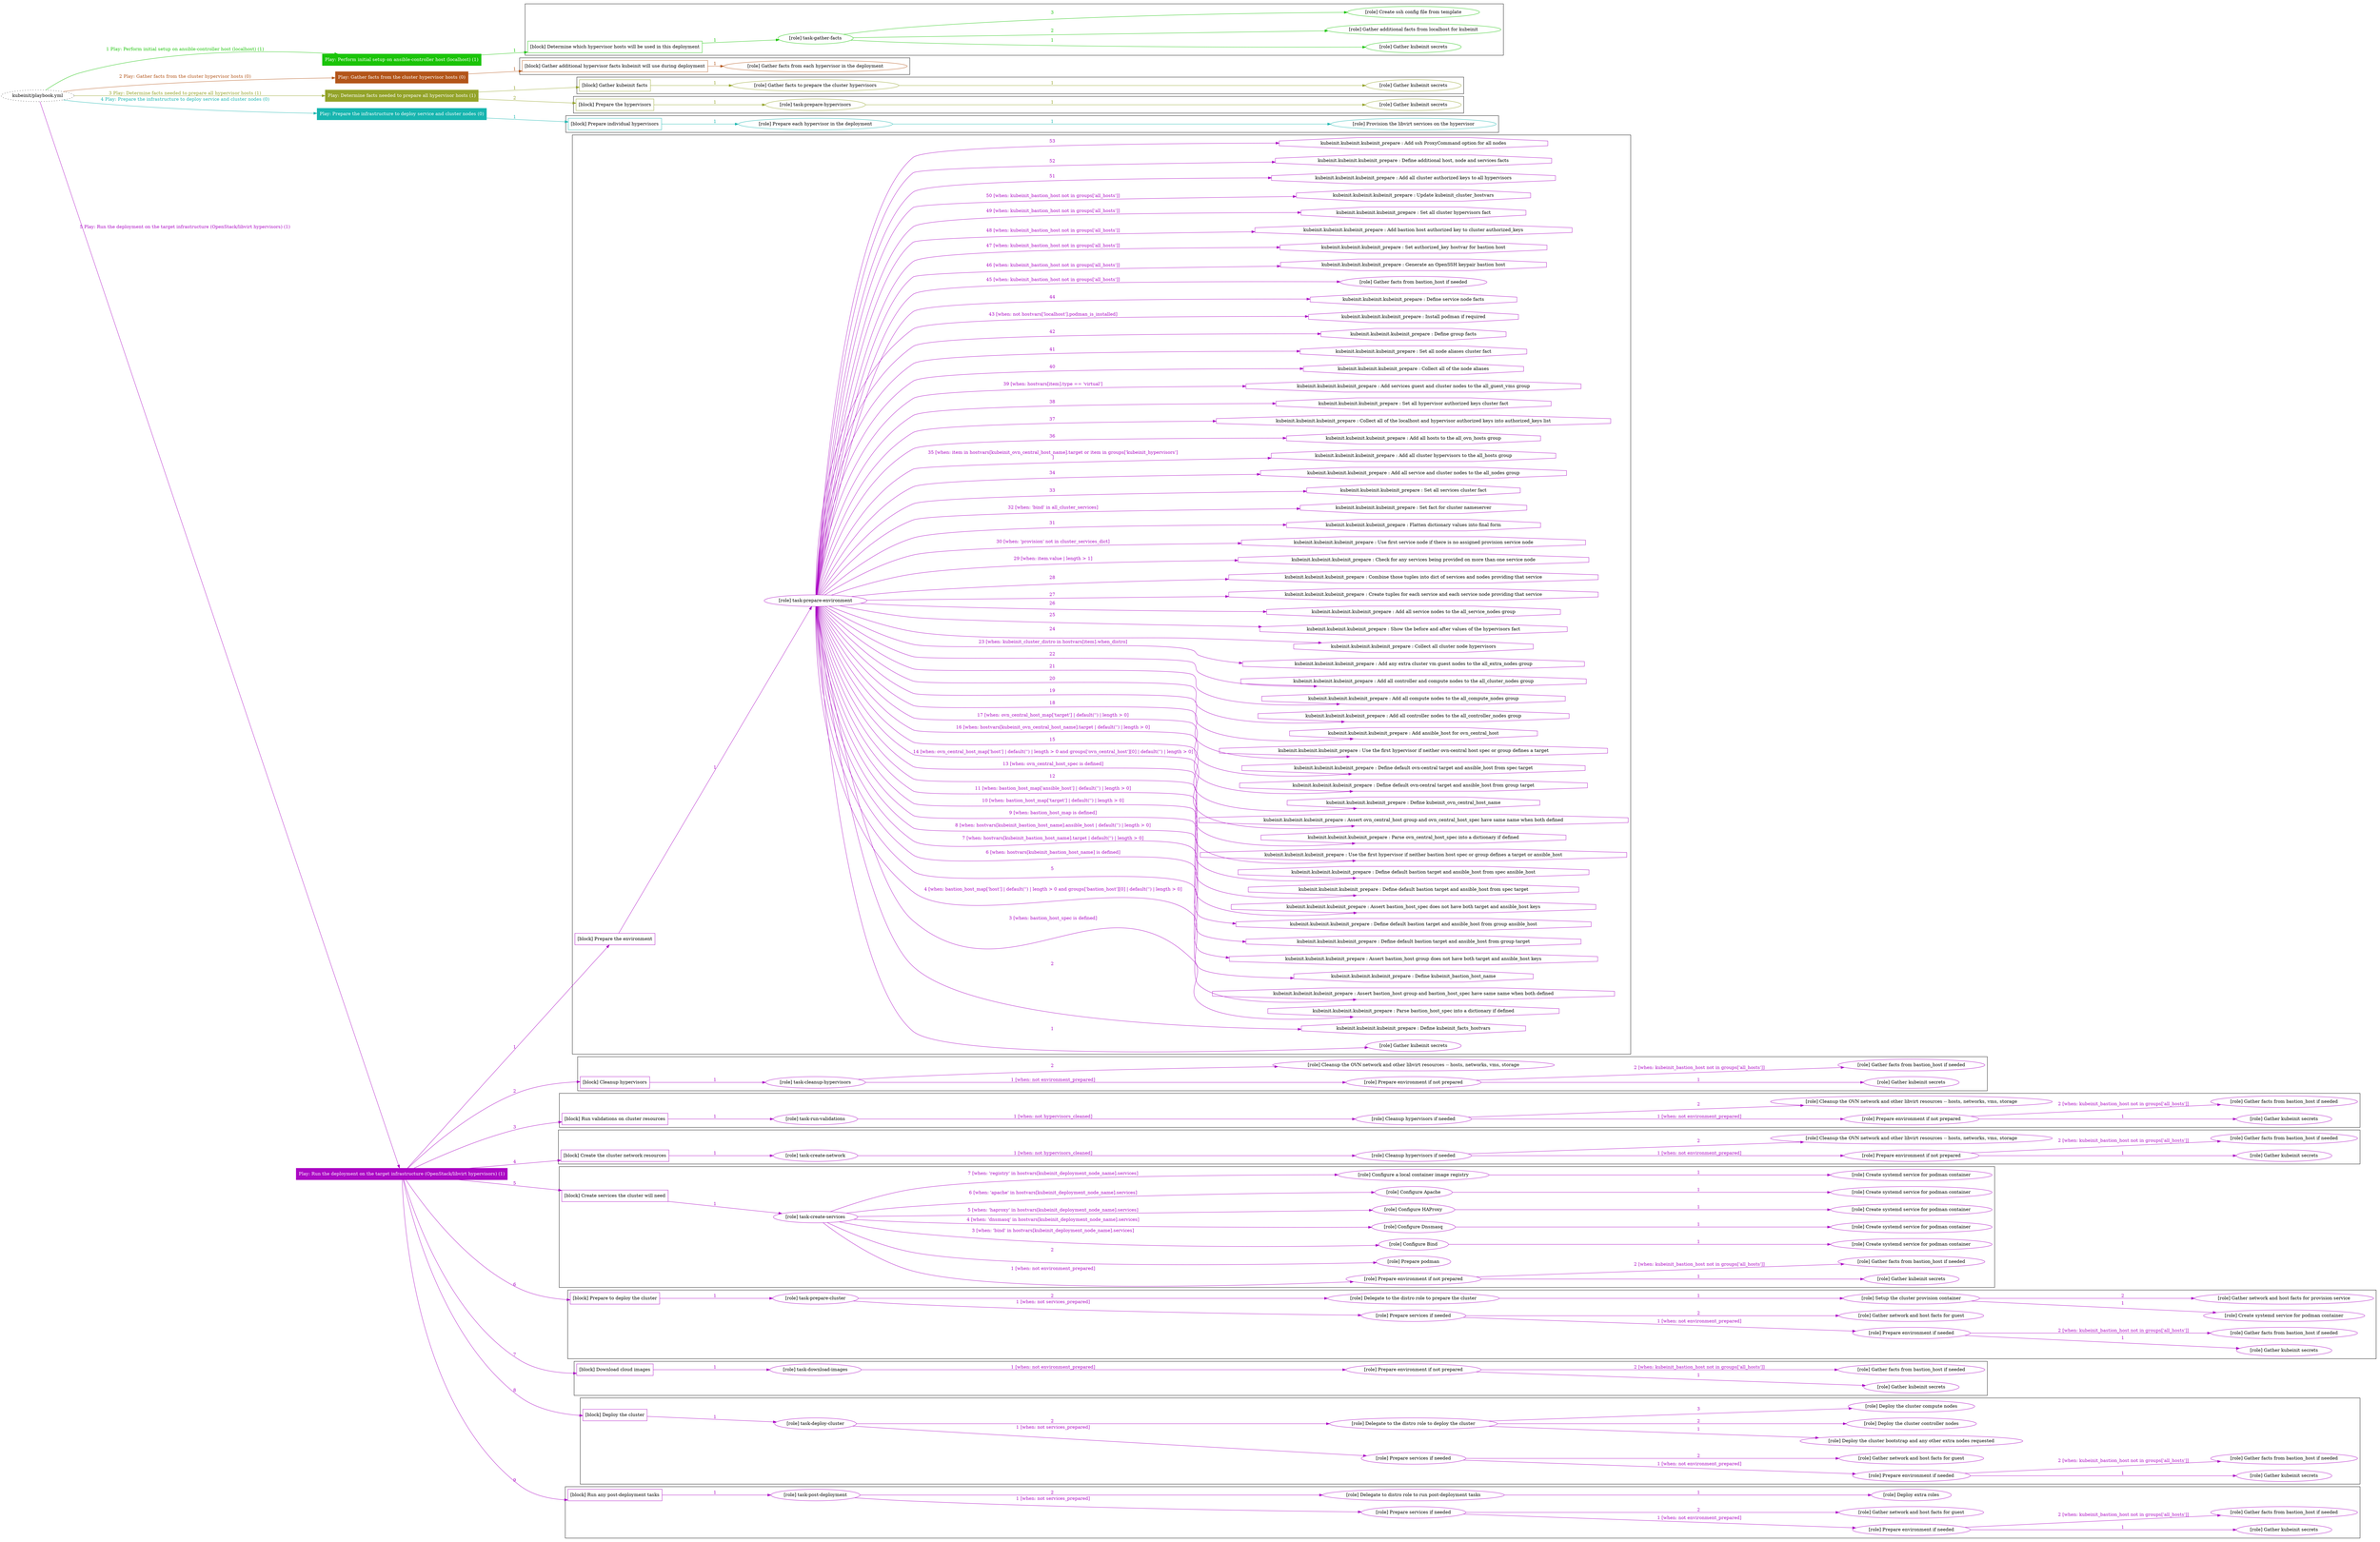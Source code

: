digraph {
	graph [concentrate=true ordering=in rankdir=LR ratio=fill]
	edge [esep=5 sep=10]
	"kubeinit/playbook.yml" [URL="/home/runner/work/kubeinit/kubeinit/kubeinit/playbook.yml" id=playbook_ae2a85e6 style=dotted]
	"kubeinit/playbook.yml" -> play_b7bd34d9 [label="1 Play: Perform initial setup on ansible-controller host (localhost) (1)" color="#1ac408" fontcolor="#1ac408" id=edge_play_b7bd34d9 labeltooltip="1 Play: Perform initial setup on ansible-controller host (localhost) (1)" tooltip="1 Play: Perform initial setup on ansible-controller host (localhost) (1)"]
	subgraph "Play: Perform initial setup on ansible-controller host (localhost) (1)" {
		play_b7bd34d9 [label="Play: Perform initial setup on ansible-controller host (localhost) (1)" URL="/home/runner/work/kubeinit/kubeinit/kubeinit/playbook.yml" color="#1ac408" fontcolor="#ffffff" id=play_b7bd34d9 shape=box style=filled tooltip=localhost]
		play_b7bd34d9 -> block_e5411976 [label=1 color="#1ac408" fontcolor="#1ac408" id=edge_block_e5411976 labeltooltip=1 tooltip=1]
		subgraph cluster_block_e5411976 {
			block_e5411976 [label="[block] Determine which hypervisor hosts will be used in this deployment" URL="/home/runner/work/kubeinit/kubeinit/kubeinit/playbook.yml" color="#1ac408" id=block_e5411976 labeltooltip="Determine which hypervisor hosts will be used in this deployment" shape=box tooltip="Determine which hypervisor hosts will be used in this deployment"]
			block_e5411976 -> role_1626fdc0 [label="1 " color="#1ac408" fontcolor="#1ac408" id=edge_role_1626fdc0 labeltooltip="1 " tooltip="1 "]
			subgraph "task-gather-facts" {
				role_1626fdc0 [label="[role] task-gather-facts" URL="/home/runner/work/kubeinit/kubeinit/kubeinit/playbook.yml" color="#1ac408" id=role_1626fdc0 tooltip="task-gather-facts"]
				role_1626fdc0 -> role_67139317 [label="1 " color="#1ac408" fontcolor="#1ac408" id=edge_role_67139317 labeltooltip="1 " tooltip="1 "]
				subgraph "Gather kubeinit secrets" {
					role_67139317 [label="[role] Gather kubeinit secrets" URL="/home/runner/.ansible/collections/ansible_collections/kubeinit/kubeinit/roles/kubeinit_prepare/tasks/build_hypervisors_group.yml" color="#1ac408" id=role_67139317 tooltip="Gather kubeinit secrets"]
				}
				role_1626fdc0 -> role_00e4775b [label="2 " color="#1ac408" fontcolor="#1ac408" id=edge_role_00e4775b labeltooltip="2 " tooltip="2 "]
				subgraph "Gather additional facts from localhost for kubeinit" {
					role_00e4775b [label="[role] Gather additional facts from localhost for kubeinit" URL="/home/runner/.ansible/collections/ansible_collections/kubeinit/kubeinit/roles/kubeinit_prepare/tasks/build_hypervisors_group.yml" color="#1ac408" id=role_00e4775b tooltip="Gather additional facts from localhost for kubeinit"]
				}
				role_1626fdc0 -> role_c9770954 [label="3 " color="#1ac408" fontcolor="#1ac408" id=edge_role_c9770954 labeltooltip="3 " tooltip="3 "]
				subgraph "Create ssh config file from template" {
					role_c9770954 [label="[role] Create ssh config file from template" URL="/home/runner/.ansible/collections/ansible_collections/kubeinit/kubeinit/roles/kubeinit_prepare/tasks/build_hypervisors_group.yml" color="#1ac408" id=role_c9770954 tooltip="Create ssh config file from template"]
				}
			}
		}
	}
	"kubeinit/playbook.yml" -> play_3d234287 [label="2 Play: Gather facts from the cluster hypervisor hosts (0)" color="#b35519" fontcolor="#b35519" id=edge_play_3d234287 labeltooltip="2 Play: Gather facts from the cluster hypervisor hosts (0)" tooltip="2 Play: Gather facts from the cluster hypervisor hosts (0)"]
	subgraph "Play: Gather facts from the cluster hypervisor hosts (0)" {
		play_3d234287 [label="Play: Gather facts from the cluster hypervisor hosts (0)" URL="/home/runner/work/kubeinit/kubeinit/kubeinit/playbook.yml" color="#b35519" fontcolor="#ffffff" id=play_3d234287 shape=box style=filled tooltip="Play: Gather facts from the cluster hypervisor hosts (0)"]
		play_3d234287 -> block_57780def [label=1 color="#b35519" fontcolor="#b35519" id=edge_block_57780def labeltooltip=1 tooltip=1]
		subgraph cluster_block_57780def {
			block_57780def [label="[block] Gather additional hypervisor facts kubeinit will use during deployment" URL="/home/runner/work/kubeinit/kubeinit/kubeinit/playbook.yml" color="#b35519" id=block_57780def labeltooltip="Gather additional hypervisor facts kubeinit will use during deployment" shape=box tooltip="Gather additional hypervisor facts kubeinit will use during deployment"]
			block_57780def -> role_40d14bd0 [label="1 " color="#b35519" fontcolor="#b35519" id=edge_role_40d14bd0 labeltooltip="1 " tooltip="1 "]
			subgraph "Gather facts from each hypervisor in the deployment" {
				role_40d14bd0 [label="[role] Gather facts from each hypervisor in the deployment" URL="/home/runner/work/kubeinit/kubeinit/kubeinit/playbook.yml" color="#b35519" id=role_40d14bd0 tooltip="Gather facts from each hypervisor in the deployment"]
			}
		}
	}
	"kubeinit/playbook.yml" -> play_7971e4e8 [label="3 Play: Determine facts needed to prepare all hypervisor hosts (1)" color="#93a329" fontcolor="#93a329" id=edge_play_7971e4e8 labeltooltip="3 Play: Determine facts needed to prepare all hypervisor hosts (1)" tooltip="3 Play: Determine facts needed to prepare all hypervisor hosts (1)"]
	subgraph "Play: Determine facts needed to prepare all hypervisor hosts (1)" {
		play_7971e4e8 [label="Play: Determine facts needed to prepare all hypervisor hosts (1)" URL="/home/runner/work/kubeinit/kubeinit/kubeinit/playbook.yml" color="#93a329" fontcolor="#ffffff" id=play_7971e4e8 shape=box style=filled tooltip=localhost]
		play_7971e4e8 -> block_71e21a4d [label=1 color="#93a329" fontcolor="#93a329" id=edge_block_71e21a4d labeltooltip=1 tooltip=1]
		subgraph cluster_block_71e21a4d {
			block_71e21a4d [label="[block] Gather kubeinit facts" URL="/home/runner/work/kubeinit/kubeinit/kubeinit/playbook.yml" color="#93a329" id=block_71e21a4d labeltooltip="Gather kubeinit facts" shape=box tooltip="Gather kubeinit facts"]
			block_71e21a4d -> role_057bdeca [label="1 " color="#93a329" fontcolor="#93a329" id=edge_role_057bdeca labeltooltip="1 " tooltip="1 "]
			subgraph "Gather facts to prepare the cluster hypervisors" {
				role_057bdeca [label="[role] Gather facts to prepare the cluster hypervisors" URL="/home/runner/work/kubeinit/kubeinit/kubeinit/playbook.yml" color="#93a329" id=role_057bdeca tooltip="Gather facts to prepare the cluster hypervisors"]
				role_057bdeca -> role_bc9e8205 [label="1 " color="#93a329" fontcolor="#93a329" id=edge_role_bc9e8205 labeltooltip="1 " tooltip="1 "]
				subgraph "Gather kubeinit secrets" {
					role_bc9e8205 [label="[role] Gather kubeinit secrets" URL="/home/runner/.ansible/collections/ansible_collections/kubeinit/kubeinit/roles/kubeinit_prepare/tasks/gather_kubeinit_facts.yml" color="#93a329" id=role_bc9e8205 tooltip="Gather kubeinit secrets"]
				}
			}
		}
		play_7971e4e8 -> block_7debec63 [label=2 color="#93a329" fontcolor="#93a329" id=edge_block_7debec63 labeltooltip=2 tooltip=2]
		subgraph cluster_block_7debec63 {
			block_7debec63 [label="[block] Prepare the hypervisors" URL="/home/runner/work/kubeinit/kubeinit/kubeinit/playbook.yml" color="#93a329" id=block_7debec63 labeltooltip="Prepare the hypervisors" shape=box tooltip="Prepare the hypervisors"]
			block_7debec63 -> role_7312f92e [label="1 " color="#93a329" fontcolor="#93a329" id=edge_role_7312f92e labeltooltip="1 " tooltip="1 "]
			subgraph "task-prepare-hypervisors" {
				role_7312f92e [label="[role] task-prepare-hypervisors" URL="/home/runner/work/kubeinit/kubeinit/kubeinit/playbook.yml" color="#93a329" id=role_7312f92e tooltip="task-prepare-hypervisors"]
				role_7312f92e -> role_c8565798 [label="1 " color="#93a329" fontcolor="#93a329" id=edge_role_c8565798 labeltooltip="1 " tooltip="1 "]
				subgraph "Gather kubeinit secrets" {
					role_c8565798 [label="[role] Gather kubeinit secrets" URL="/home/runner/.ansible/collections/ansible_collections/kubeinit/kubeinit/roles/kubeinit_prepare/tasks/gather_kubeinit_facts.yml" color="#93a329" id=role_c8565798 tooltip="Gather kubeinit secrets"]
				}
			}
		}
	}
	"kubeinit/playbook.yml" -> play_ec9392a0 [label="4 Play: Prepare the infrastructure to deploy service and cluster nodes (0)" color="#17b5af" fontcolor="#17b5af" id=edge_play_ec9392a0 labeltooltip="4 Play: Prepare the infrastructure to deploy service and cluster nodes (0)" tooltip="4 Play: Prepare the infrastructure to deploy service and cluster nodes (0)"]
	subgraph "Play: Prepare the infrastructure to deploy service and cluster nodes (0)" {
		play_ec9392a0 [label="Play: Prepare the infrastructure to deploy service and cluster nodes (0)" URL="/home/runner/work/kubeinit/kubeinit/kubeinit/playbook.yml" color="#17b5af" fontcolor="#ffffff" id=play_ec9392a0 shape=box style=filled tooltip="Play: Prepare the infrastructure to deploy service and cluster nodes (0)"]
		play_ec9392a0 -> block_96ecf2ca [label=1 color="#17b5af" fontcolor="#17b5af" id=edge_block_96ecf2ca labeltooltip=1 tooltip=1]
		subgraph cluster_block_96ecf2ca {
			block_96ecf2ca [label="[block] Prepare individual hypervisors" URL="/home/runner/work/kubeinit/kubeinit/kubeinit/playbook.yml" color="#17b5af" id=block_96ecf2ca labeltooltip="Prepare individual hypervisors" shape=box tooltip="Prepare individual hypervisors"]
			block_96ecf2ca -> role_4a3edfbf [label="1 " color="#17b5af" fontcolor="#17b5af" id=edge_role_4a3edfbf labeltooltip="1 " tooltip="1 "]
			subgraph "Prepare each hypervisor in the deployment" {
				role_4a3edfbf [label="[role] Prepare each hypervisor in the deployment" URL="/home/runner/work/kubeinit/kubeinit/kubeinit/playbook.yml" color="#17b5af" id=role_4a3edfbf tooltip="Prepare each hypervisor in the deployment"]
				role_4a3edfbf -> role_12cb529a [label="1 " color="#17b5af" fontcolor="#17b5af" id=edge_role_12cb529a labeltooltip="1 " tooltip="1 "]
				subgraph "Provision the libvirt services on the hypervisor" {
					role_12cb529a [label="[role] Provision the libvirt services on the hypervisor" URL="/home/runner/.ansible/collections/ansible_collections/kubeinit/kubeinit/roles/kubeinit_prepare/tasks/prepare_hypervisor.yml" color="#17b5af" id=role_12cb529a tooltip="Provision the libvirt services on the hypervisor"]
				}
			}
		}
	}
	"kubeinit/playbook.yml" -> play_5850015f [label="5 Play: Run the deployment on the target infrastructure (OpenStack/libvirt hypervisors) (1)" color="#ab08c4" fontcolor="#ab08c4" id=edge_play_5850015f labeltooltip="5 Play: Run the deployment on the target infrastructure (OpenStack/libvirt hypervisors) (1)" tooltip="5 Play: Run the deployment on the target infrastructure (OpenStack/libvirt hypervisors) (1)"]
	subgraph "Play: Run the deployment on the target infrastructure (OpenStack/libvirt hypervisors) (1)" {
		play_5850015f [label="Play: Run the deployment on the target infrastructure (OpenStack/libvirt hypervisors) (1)" URL="/home/runner/work/kubeinit/kubeinit/kubeinit/playbook.yml" color="#ab08c4" fontcolor="#ffffff" id=play_5850015f shape=box style=filled tooltip=localhost]
		play_5850015f -> block_872c417a [label=1 color="#ab08c4" fontcolor="#ab08c4" id=edge_block_872c417a labeltooltip=1 tooltip=1]
		subgraph cluster_block_872c417a {
			block_872c417a [label="[block] Prepare the environment" URL="/home/runner/work/kubeinit/kubeinit/kubeinit/playbook.yml" color="#ab08c4" id=block_872c417a labeltooltip="Prepare the environment" shape=box tooltip="Prepare the environment"]
			block_872c417a -> role_53ebfb92 [label="1 " color="#ab08c4" fontcolor="#ab08c4" id=edge_role_53ebfb92 labeltooltip="1 " tooltip="1 "]
			subgraph "task-prepare-environment" {
				role_53ebfb92 [label="[role] task-prepare-environment" URL="/home/runner/work/kubeinit/kubeinit/kubeinit/playbook.yml" color="#ab08c4" id=role_53ebfb92 tooltip="task-prepare-environment"]
				role_53ebfb92 -> role_d6d9784d [label="1 " color="#ab08c4" fontcolor="#ab08c4" id=edge_role_d6d9784d labeltooltip="1 " tooltip="1 "]
				subgraph "Gather kubeinit secrets" {
					role_d6d9784d [label="[role] Gather kubeinit secrets" URL="/home/runner/.ansible/collections/ansible_collections/kubeinit/kubeinit/roles/kubeinit_prepare/tasks/gather_kubeinit_facts.yml" color="#ab08c4" id=role_d6d9784d tooltip="Gather kubeinit secrets"]
				}
				task_ab100aaa [label="kubeinit.kubeinit.kubeinit_prepare : Define kubeinit_facts_hostvars" URL="/home/runner/.ansible/collections/ansible_collections/kubeinit/kubeinit/roles/kubeinit_prepare/tasks/main.yml" color="#ab08c4" id=task_ab100aaa shape=octagon tooltip="kubeinit.kubeinit.kubeinit_prepare : Define kubeinit_facts_hostvars"]
				role_53ebfb92 -> task_ab100aaa [label="2 " color="#ab08c4" fontcolor="#ab08c4" id=edge_task_ab100aaa labeltooltip="2 " tooltip="2 "]
				task_bf701ff1 [label="kubeinit.kubeinit.kubeinit_prepare : Parse bastion_host_spec into a dictionary if defined" URL="/home/runner/.ansible/collections/ansible_collections/kubeinit/kubeinit/roles/kubeinit_prepare/tasks/main.yml" color="#ab08c4" id=task_bf701ff1 shape=octagon tooltip="kubeinit.kubeinit.kubeinit_prepare : Parse bastion_host_spec into a dictionary if defined"]
				role_53ebfb92 -> task_bf701ff1 [label="3 [when: bastion_host_spec is defined]" color="#ab08c4" fontcolor="#ab08c4" id=edge_task_bf701ff1 labeltooltip="3 [when: bastion_host_spec is defined]" tooltip="3 [when: bastion_host_spec is defined]"]
				task_6e3367b8 [label="kubeinit.kubeinit.kubeinit_prepare : Assert bastion_host group and bastion_host_spec have same name when both defined" URL="/home/runner/.ansible/collections/ansible_collections/kubeinit/kubeinit/roles/kubeinit_prepare/tasks/main.yml" color="#ab08c4" id=task_6e3367b8 shape=octagon tooltip="kubeinit.kubeinit.kubeinit_prepare : Assert bastion_host group and bastion_host_spec have same name when both defined"]
				role_53ebfb92 -> task_6e3367b8 [label="4 [when: bastion_host_map['host'] | default('') | length > 0 and groups['bastion_host'][0] | default('') | length > 0]" color="#ab08c4" fontcolor="#ab08c4" id=edge_task_6e3367b8 labeltooltip="4 [when: bastion_host_map['host'] | default('') | length > 0 and groups['bastion_host'][0] | default('') | length > 0]" tooltip="4 [when: bastion_host_map['host'] | default('') | length > 0 and groups['bastion_host'][0] | default('') | length > 0]"]
				task_7c83dc76 [label="kubeinit.kubeinit.kubeinit_prepare : Define kubeinit_bastion_host_name" URL="/home/runner/.ansible/collections/ansible_collections/kubeinit/kubeinit/roles/kubeinit_prepare/tasks/main.yml" color="#ab08c4" id=task_7c83dc76 shape=octagon tooltip="kubeinit.kubeinit.kubeinit_prepare : Define kubeinit_bastion_host_name"]
				role_53ebfb92 -> task_7c83dc76 [label="5 " color="#ab08c4" fontcolor="#ab08c4" id=edge_task_7c83dc76 labeltooltip="5 " tooltip="5 "]
				task_a6527e3d [label="kubeinit.kubeinit.kubeinit_prepare : Assert bastion_host group does not have both target and ansible_host keys" URL="/home/runner/.ansible/collections/ansible_collections/kubeinit/kubeinit/roles/kubeinit_prepare/tasks/main.yml" color="#ab08c4" id=task_a6527e3d shape=octagon tooltip="kubeinit.kubeinit.kubeinit_prepare : Assert bastion_host group does not have both target and ansible_host keys"]
				role_53ebfb92 -> task_a6527e3d [label="6 [when: hostvars[kubeinit_bastion_host_name] is defined]" color="#ab08c4" fontcolor="#ab08c4" id=edge_task_a6527e3d labeltooltip="6 [when: hostvars[kubeinit_bastion_host_name] is defined]" tooltip="6 [when: hostvars[kubeinit_bastion_host_name] is defined]"]
				task_d28701c1 [label="kubeinit.kubeinit.kubeinit_prepare : Define default bastion target and ansible_host from group target" URL="/home/runner/.ansible/collections/ansible_collections/kubeinit/kubeinit/roles/kubeinit_prepare/tasks/main.yml" color="#ab08c4" id=task_d28701c1 shape=octagon tooltip="kubeinit.kubeinit.kubeinit_prepare : Define default bastion target and ansible_host from group target"]
				role_53ebfb92 -> task_d28701c1 [label="7 [when: hostvars[kubeinit_bastion_host_name].target | default('') | length > 0]" color="#ab08c4" fontcolor="#ab08c4" id=edge_task_d28701c1 labeltooltip="7 [when: hostvars[kubeinit_bastion_host_name].target | default('') | length > 0]" tooltip="7 [when: hostvars[kubeinit_bastion_host_name].target | default('') | length > 0]"]
				task_06591a9e [label="kubeinit.kubeinit.kubeinit_prepare : Define default bastion target and ansible_host from group ansible_host" URL="/home/runner/.ansible/collections/ansible_collections/kubeinit/kubeinit/roles/kubeinit_prepare/tasks/main.yml" color="#ab08c4" id=task_06591a9e shape=octagon tooltip="kubeinit.kubeinit.kubeinit_prepare : Define default bastion target and ansible_host from group ansible_host"]
				role_53ebfb92 -> task_06591a9e [label="8 [when: hostvars[kubeinit_bastion_host_name].ansible_host | default('') | length > 0]" color="#ab08c4" fontcolor="#ab08c4" id=edge_task_06591a9e labeltooltip="8 [when: hostvars[kubeinit_bastion_host_name].ansible_host | default('') | length > 0]" tooltip="8 [when: hostvars[kubeinit_bastion_host_name].ansible_host | default('') | length > 0]"]
				task_cb088f9b [label="kubeinit.kubeinit.kubeinit_prepare : Assert bastion_host_spec does not have both target and ansible_host keys" URL="/home/runner/.ansible/collections/ansible_collections/kubeinit/kubeinit/roles/kubeinit_prepare/tasks/main.yml" color="#ab08c4" id=task_cb088f9b shape=octagon tooltip="kubeinit.kubeinit.kubeinit_prepare : Assert bastion_host_spec does not have both target and ansible_host keys"]
				role_53ebfb92 -> task_cb088f9b [label="9 [when: bastion_host_map is defined]" color="#ab08c4" fontcolor="#ab08c4" id=edge_task_cb088f9b labeltooltip="9 [when: bastion_host_map is defined]" tooltip="9 [when: bastion_host_map is defined]"]
				task_26224fc2 [label="kubeinit.kubeinit.kubeinit_prepare : Define default bastion target and ansible_host from spec target" URL="/home/runner/.ansible/collections/ansible_collections/kubeinit/kubeinit/roles/kubeinit_prepare/tasks/main.yml" color="#ab08c4" id=task_26224fc2 shape=octagon tooltip="kubeinit.kubeinit.kubeinit_prepare : Define default bastion target and ansible_host from spec target"]
				role_53ebfb92 -> task_26224fc2 [label="10 [when: bastion_host_map['target'] | default('') | length > 0]" color="#ab08c4" fontcolor="#ab08c4" id=edge_task_26224fc2 labeltooltip="10 [when: bastion_host_map['target'] | default('') | length > 0]" tooltip="10 [when: bastion_host_map['target'] | default('') | length > 0]"]
				task_1c232a23 [label="kubeinit.kubeinit.kubeinit_prepare : Define default bastion target and ansible_host from spec ansible_host" URL="/home/runner/.ansible/collections/ansible_collections/kubeinit/kubeinit/roles/kubeinit_prepare/tasks/main.yml" color="#ab08c4" id=task_1c232a23 shape=octagon tooltip="kubeinit.kubeinit.kubeinit_prepare : Define default bastion target and ansible_host from spec ansible_host"]
				role_53ebfb92 -> task_1c232a23 [label="11 [when: bastion_host_map['ansible_host'] | default('') | length > 0]" color="#ab08c4" fontcolor="#ab08c4" id=edge_task_1c232a23 labeltooltip="11 [when: bastion_host_map['ansible_host'] | default('') | length > 0]" tooltip="11 [when: bastion_host_map['ansible_host'] | default('') | length > 0]"]
				task_9edaea60 [label="kubeinit.kubeinit.kubeinit_prepare : Use the first hypervisor if neither bastion host spec or group defines a target or ansible_host" URL="/home/runner/.ansible/collections/ansible_collections/kubeinit/kubeinit/roles/kubeinit_prepare/tasks/main.yml" color="#ab08c4" id=task_9edaea60 shape=octagon tooltip="kubeinit.kubeinit.kubeinit_prepare : Use the first hypervisor if neither bastion host spec or group defines a target or ansible_host"]
				role_53ebfb92 -> task_9edaea60 [label="12 " color="#ab08c4" fontcolor="#ab08c4" id=edge_task_9edaea60 labeltooltip="12 " tooltip="12 "]
				task_db7fc5b7 [label="kubeinit.kubeinit.kubeinit_prepare : Parse ovn_central_host_spec into a dictionary if defined" URL="/home/runner/.ansible/collections/ansible_collections/kubeinit/kubeinit/roles/kubeinit_prepare/tasks/main.yml" color="#ab08c4" id=task_db7fc5b7 shape=octagon tooltip="kubeinit.kubeinit.kubeinit_prepare : Parse ovn_central_host_spec into a dictionary if defined"]
				role_53ebfb92 -> task_db7fc5b7 [label="13 [when: ovn_central_host_spec is defined]" color="#ab08c4" fontcolor="#ab08c4" id=edge_task_db7fc5b7 labeltooltip="13 [when: ovn_central_host_spec is defined]" tooltip="13 [when: ovn_central_host_spec is defined]"]
				task_6cb8679b [label="kubeinit.kubeinit.kubeinit_prepare : Assert ovn_central_host group and ovn_central_host_spec have same name when both defined" URL="/home/runner/.ansible/collections/ansible_collections/kubeinit/kubeinit/roles/kubeinit_prepare/tasks/main.yml" color="#ab08c4" id=task_6cb8679b shape=octagon tooltip="kubeinit.kubeinit.kubeinit_prepare : Assert ovn_central_host group and ovn_central_host_spec have same name when both defined"]
				role_53ebfb92 -> task_6cb8679b [label="14 [when: ovn_central_host_map['host'] | default('') | length > 0 and groups['ovn_central_host'][0] | default('') | length > 0]" color="#ab08c4" fontcolor="#ab08c4" id=edge_task_6cb8679b labeltooltip="14 [when: ovn_central_host_map['host'] | default('') | length > 0 and groups['ovn_central_host'][0] | default('') | length > 0]" tooltip="14 [when: ovn_central_host_map['host'] | default('') | length > 0 and groups['ovn_central_host'][0] | default('') | length > 0]"]
				task_fa0e2491 [label="kubeinit.kubeinit.kubeinit_prepare : Define kubeinit_ovn_central_host_name" URL="/home/runner/.ansible/collections/ansible_collections/kubeinit/kubeinit/roles/kubeinit_prepare/tasks/main.yml" color="#ab08c4" id=task_fa0e2491 shape=octagon tooltip="kubeinit.kubeinit.kubeinit_prepare : Define kubeinit_ovn_central_host_name"]
				role_53ebfb92 -> task_fa0e2491 [label="15 " color="#ab08c4" fontcolor="#ab08c4" id=edge_task_fa0e2491 labeltooltip="15 " tooltip="15 "]
				task_2f767a2c [label="kubeinit.kubeinit.kubeinit_prepare : Define default ovn-central target and ansible_host from group target" URL="/home/runner/.ansible/collections/ansible_collections/kubeinit/kubeinit/roles/kubeinit_prepare/tasks/main.yml" color="#ab08c4" id=task_2f767a2c shape=octagon tooltip="kubeinit.kubeinit.kubeinit_prepare : Define default ovn-central target and ansible_host from group target"]
				role_53ebfb92 -> task_2f767a2c [label="16 [when: hostvars[kubeinit_ovn_central_host_name].target | default('') | length > 0]" color="#ab08c4" fontcolor="#ab08c4" id=edge_task_2f767a2c labeltooltip="16 [when: hostvars[kubeinit_ovn_central_host_name].target | default('') | length > 0]" tooltip="16 [when: hostvars[kubeinit_ovn_central_host_name].target | default('') | length > 0]"]
				task_c64e9f2d [label="kubeinit.kubeinit.kubeinit_prepare : Define default ovn-central target and ansible_host from spec target" URL="/home/runner/.ansible/collections/ansible_collections/kubeinit/kubeinit/roles/kubeinit_prepare/tasks/main.yml" color="#ab08c4" id=task_c64e9f2d shape=octagon tooltip="kubeinit.kubeinit.kubeinit_prepare : Define default ovn-central target and ansible_host from spec target"]
				role_53ebfb92 -> task_c64e9f2d [label="17 [when: ovn_central_host_map['target'] | default('') | length > 0]" color="#ab08c4" fontcolor="#ab08c4" id=edge_task_c64e9f2d labeltooltip="17 [when: ovn_central_host_map['target'] | default('') | length > 0]" tooltip="17 [when: ovn_central_host_map['target'] | default('') | length > 0]"]
				task_4de47e14 [label="kubeinit.kubeinit.kubeinit_prepare : Use the first hypervisor if neither ovn-central host spec or group defines a target" URL="/home/runner/.ansible/collections/ansible_collections/kubeinit/kubeinit/roles/kubeinit_prepare/tasks/main.yml" color="#ab08c4" id=task_4de47e14 shape=octagon tooltip="kubeinit.kubeinit.kubeinit_prepare : Use the first hypervisor if neither ovn-central host spec or group defines a target"]
				role_53ebfb92 -> task_4de47e14 [label="18 " color="#ab08c4" fontcolor="#ab08c4" id=edge_task_4de47e14 labeltooltip="18 " tooltip="18 "]
				task_20f1d2a3 [label="kubeinit.kubeinit.kubeinit_prepare : Add ansible_host for ovn_central_host" URL="/home/runner/.ansible/collections/ansible_collections/kubeinit/kubeinit/roles/kubeinit_prepare/tasks/main.yml" color="#ab08c4" id=task_20f1d2a3 shape=octagon tooltip="kubeinit.kubeinit.kubeinit_prepare : Add ansible_host for ovn_central_host"]
				role_53ebfb92 -> task_20f1d2a3 [label="19 " color="#ab08c4" fontcolor="#ab08c4" id=edge_task_20f1d2a3 labeltooltip="19 " tooltip="19 "]
				task_e4d9e028 [label="kubeinit.kubeinit.kubeinit_prepare : Add all controller nodes to the all_controller_nodes group" URL="/home/runner/.ansible/collections/ansible_collections/kubeinit/kubeinit/roles/kubeinit_prepare/tasks/prepare_groups.yml" color="#ab08c4" id=task_e4d9e028 shape=octagon tooltip="kubeinit.kubeinit.kubeinit_prepare : Add all controller nodes to the all_controller_nodes group"]
				role_53ebfb92 -> task_e4d9e028 [label="20 " color="#ab08c4" fontcolor="#ab08c4" id=edge_task_e4d9e028 labeltooltip="20 " tooltip="20 "]
				task_36dd781c [label="kubeinit.kubeinit.kubeinit_prepare : Add all compute nodes to the all_compute_nodes group" URL="/home/runner/.ansible/collections/ansible_collections/kubeinit/kubeinit/roles/kubeinit_prepare/tasks/prepare_groups.yml" color="#ab08c4" id=task_36dd781c shape=octagon tooltip="kubeinit.kubeinit.kubeinit_prepare : Add all compute nodes to the all_compute_nodes group"]
				role_53ebfb92 -> task_36dd781c [label="21 " color="#ab08c4" fontcolor="#ab08c4" id=edge_task_36dd781c labeltooltip="21 " tooltip="21 "]
				task_f9318a31 [label="kubeinit.kubeinit.kubeinit_prepare : Add all controller and compute nodes to the all_cluster_nodes group" URL="/home/runner/.ansible/collections/ansible_collections/kubeinit/kubeinit/roles/kubeinit_prepare/tasks/prepare_groups.yml" color="#ab08c4" id=task_f9318a31 shape=octagon tooltip="kubeinit.kubeinit.kubeinit_prepare : Add all controller and compute nodes to the all_cluster_nodes group"]
				role_53ebfb92 -> task_f9318a31 [label="22 " color="#ab08c4" fontcolor="#ab08c4" id=edge_task_f9318a31 labeltooltip="22 " tooltip="22 "]
				task_5d4508b3 [label="kubeinit.kubeinit.kubeinit_prepare : Add any extra cluster vm guest nodes to the all_extra_nodes group" URL="/home/runner/.ansible/collections/ansible_collections/kubeinit/kubeinit/roles/kubeinit_prepare/tasks/prepare_groups.yml" color="#ab08c4" id=task_5d4508b3 shape=octagon tooltip="kubeinit.kubeinit.kubeinit_prepare : Add any extra cluster vm guest nodes to the all_extra_nodes group"]
				role_53ebfb92 -> task_5d4508b3 [label="23 [when: kubeinit_cluster_distro in hostvars[item].when_distro]" color="#ab08c4" fontcolor="#ab08c4" id=edge_task_5d4508b3 labeltooltip="23 [when: kubeinit_cluster_distro in hostvars[item].when_distro]" tooltip="23 [when: kubeinit_cluster_distro in hostvars[item].when_distro]"]
				task_f4123295 [label="kubeinit.kubeinit.kubeinit_prepare : Collect all cluster node hypervisors" URL="/home/runner/.ansible/collections/ansible_collections/kubeinit/kubeinit/roles/kubeinit_prepare/tasks/prepare_groups.yml" color="#ab08c4" id=task_f4123295 shape=octagon tooltip="kubeinit.kubeinit.kubeinit_prepare : Collect all cluster node hypervisors"]
				role_53ebfb92 -> task_f4123295 [label="24 " color="#ab08c4" fontcolor="#ab08c4" id=edge_task_f4123295 labeltooltip="24 " tooltip="24 "]
				task_692c6183 [label="kubeinit.kubeinit.kubeinit_prepare : Show the before and after values of the hypervisors fact" URL="/home/runner/.ansible/collections/ansible_collections/kubeinit/kubeinit/roles/kubeinit_prepare/tasks/prepare_groups.yml" color="#ab08c4" id=task_692c6183 shape=octagon tooltip="kubeinit.kubeinit.kubeinit_prepare : Show the before and after values of the hypervisors fact"]
				role_53ebfb92 -> task_692c6183 [label="25 " color="#ab08c4" fontcolor="#ab08c4" id=edge_task_692c6183 labeltooltip="25 " tooltip="25 "]
				task_d78886a2 [label="kubeinit.kubeinit.kubeinit_prepare : Add all service nodes to the all_service_nodes group" URL="/home/runner/.ansible/collections/ansible_collections/kubeinit/kubeinit/roles/kubeinit_prepare/tasks/prepare_groups.yml" color="#ab08c4" id=task_d78886a2 shape=octagon tooltip="kubeinit.kubeinit.kubeinit_prepare : Add all service nodes to the all_service_nodes group"]
				role_53ebfb92 -> task_d78886a2 [label="26 " color="#ab08c4" fontcolor="#ab08c4" id=edge_task_d78886a2 labeltooltip="26 " tooltip="26 "]
				task_5d926054 [label="kubeinit.kubeinit.kubeinit_prepare : Create tuples for each service and each service node providing that service" URL="/home/runner/.ansible/collections/ansible_collections/kubeinit/kubeinit/roles/kubeinit_prepare/tasks/prepare_groups.yml" color="#ab08c4" id=task_5d926054 shape=octagon tooltip="kubeinit.kubeinit.kubeinit_prepare : Create tuples for each service and each service node providing that service"]
				role_53ebfb92 -> task_5d926054 [label="27 " color="#ab08c4" fontcolor="#ab08c4" id=edge_task_5d926054 labeltooltip="27 " tooltip="27 "]
				task_327bd5e1 [label="kubeinit.kubeinit.kubeinit_prepare : Combine those tuples into dict of services and nodes providing that service" URL="/home/runner/.ansible/collections/ansible_collections/kubeinit/kubeinit/roles/kubeinit_prepare/tasks/prepare_groups.yml" color="#ab08c4" id=task_327bd5e1 shape=octagon tooltip="kubeinit.kubeinit.kubeinit_prepare : Combine those tuples into dict of services and nodes providing that service"]
				role_53ebfb92 -> task_327bd5e1 [label="28 " color="#ab08c4" fontcolor="#ab08c4" id=edge_task_327bd5e1 labeltooltip="28 " tooltip="28 "]
				task_b511b82f [label="kubeinit.kubeinit.kubeinit_prepare : Check for any services being provided on more than one service node" URL="/home/runner/.ansible/collections/ansible_collections/kubeinit/kubeinit/roles/kubeinit_prepare/tasks/prepare_groups.yml" color="#ab08c4" id=task_b511b82f shape=octagon tooltip="kubeinit.kubeinit.kubeinit_prepare : Check for any services being provided on more than one service node"]
				role_53ebfb92 -> task_b511b82f [label="29 [when: item.value | length > 1]" color="#ab08c4" fontcolor="#ab08c4" id=edge_task_b511b82f labeltooltip="29 [when: item.value | length > 1]" tooltip="29 [when: item.value | length > 1]"]
				task_f9e16bee [label="kubeinit.kubeinit.kubeinit_prepare : Use first service node if there is no assigned provision service node" URL="/home/runner/.ansible/collections/ansible_collections/kubeinit/kubeinit/roles/kubeinit_prepare/tasks/prepare_groups.yml" color="#ab08c4" id=task_f9e16bee shape=octagon tooltip="kubeinit.kubeinit.kubeinit_prepare : Use first service node if there is no assigned provision service node"]
				role_53ebfb92 -> task_f9e16bee [label="30 [when: 'provision' not in cluster_services_dict]" color="#ab08c4" fontcolor="#ab08c4" id=edge_task_f9e16bee labeltooltip="30 [when: 'provision' not in cluster_services_dict]" tooltip="30 [when: 'provision' not in cluster_services_dict]"]
				task_96a1ace5 [label="kubeinit.kubeinit.kubeinit_prepare : Flatten dictionary values into final form" URL="/home/runner/.ansible/collections/ansible_collections/kubeinit/kubeinit/roles/kubeinit_prepare/tasks/prepare_groups.yml" color="#ab08c4" id=task_96a1ace5 shape=octagon tooltip="kubeinit.kubeinit.kubeinit_prepare : Flatten dictionary values into final form"]
				role_53ebfb92 -> task_96a1ace5 [label="31 " color="#ab08c4" fontcolor="#ab08c4" id=edge_task_96a1ace5 labeltooltip="31 " tooltip="31 "]
				task_d1b76a2c [label="kubeinit.kubeinit.kubeinit_prepare : Set fact for cluster nameserver" URL="/home/runner/.ansible/collections/ansible_collections/kubeinit/kubeinit/roles/kubeinit_prepare/tasks/prepare_groups.yml" color="#ab08c4" id=task_d1b76a2c shape=octagon tooltip="kubeinit.kubeinit.kubeinit_prepare : Set fact for cluster nameserver"]
				role_53ebfb92 -> task_d1b76a2c [label="32 [when: 'bind' in all_cluster_services]" color="#ab08c4" fontcolor="#ab08c4" id=edge_task_d1b76a2c labeltooltip="32 [when: 'bind' in all_cluster_services]" tooltip="32 [when: 'bind' in all_cluster_services]"]
				task_1f1b95c0 [label="kubeinit.kubeinit.kubeinit_prepare : Set all services cluster fact" URL="/home/runner/.ansible/collections/ansible_collections/kubeinit/kubeinit/roles/kubeinit_prepare/tasks/prepare_groups.yml" color="#ab08c4" id=task_1f1b95c0 shape=octagon tooltip="kubeinit.kubeinit.kubeinit_prepare : Set all services cluster fact"]
				role_53ebfb92 -> task_1f1b95c0 [label="33 " color="#ab08c4" fontcolor="#ab08c4" id=edge_task_1f1b95c0 labeltooltip="33 " tooltip="33 "]
				task_295d5411 [label="kubeinit.kubeinit.kubeinit_prepare : Add all service and cluster nodes to the all_nodes group" URL="/home/runner/.ansible/collections/ansible_collections/kubeinit/kubeinit/roles/kubeinit_prepare/tasks/prepare_groups.yml" color="#ab08c4" id=task_295d5411 shape=octagon tooltip="kubeinit.kubeinit.kubeinit_prepare : Add all service and cluster nodes to the all_nodes group"]
				role_53ebfb92 -> task_295d5411 [label="34 " color="#ab08c4" fontcolor="#ab08c4" id=edge_task_295d5411 labeltooltip="34 " tooltip="34 "]
				task_a6c8a809 [label="kubeinit.kubeinit.kubeinit_prepare : Add all cluster hypervisors to the all_hosts group" URL="/home/runner/.ansible/collections/ansible_collections/kubeinit/kubeinit/roles/kubeinit_prepare/tasks/prepare_groups.yml" color="#ab08c4" id=task_a6c8a809 shape=octagon tooltip="kubeinit.kubeinit.kubeinit_prepare : Add all cluster hypervisors to the all_hosts group"]
				role_53ebfb92 -> task_a6c8a809 [label="35 [when: item in hostvars[kubeinit_ovn_central_host_name].target or item in groups['kubeinit_hypervisors']
]" color="#ab08c4" fontcolor="#ab08c4" id=edge_task_a6c8a809 labeltooltip="35 [when: item in hostvars[kubeinit_ovn_central_host_name].target or item in groups['kubeinit_hypervisors']
]" tooltip="35 [when: item in hostvars[kubeinit_ovn_central_host_name].target or item in groups['kubeinit_hypervisors']
]"]
				task_58428a1b [label="kubeinit.kubeinit.kubeinit_prepare : Add all hosts to the all_ovn_hosts group" URL="/home/runner/.ansible/collections/ansible_collections/kubeinit/kubeinit/roles/kubeinit_prepare/tasks/prepare_groups.yml" color="#ab08c4" id=task_58428a1b shape=octagon tooltip="kubeinit.kubeinit.kubeinit_prepare : Add all hosts to the all_ovn_hosts group"]
				role_53ebfb92 -> task_58428a1b [label="36 " color="#ab08c4" fontcolor="#ab08c4" id=edge_task_58428a1b labeltooltip="36 " tooltip="36 "]
				task_b2de7cf3 [label="kubeinit.kubeinit.kubeinit_prepare : Collect all of the localhost and hypervisor authorized keys into authorized_keys list" URL="/home/runner/.ansible/collections/ansible_collections/kubeinit/kubeinit/roles/kubeinit_prepare/tasks/prepare_groups.yml" color="#ab08c4" id=task_b2de7cf3 shape=octagon tooltip="kubeinit.kubeinit.kubeinit_prepare : Collect all of the localhost and hypervisor authorized keys into authorized_keys list"]
				role_53ebfb92 -> task_b2de7cf3 [label="37 " color="#ab08c4" fontcolor="#ab08c4" id=edge_task_b2de7cf3 labeltooltip="37 " tooltip="37 "]
				task_c1e7985f [label="kubeinit.kubeinit.kubeinit_prepare : Set all hypervisor authorized keys cluster fact" URL="/home/runner/.ansible/collections/ansible_collections/kubeinit/kubeinit/roles/kubeinit_prepare/tasks/prepare_groups.yml" color="#ab08c4" id=task_c1e7985f shape=octagon tooltip="kubeinit.kubeinit.kubeinit_prepare : Set all hypervisor authorized keys cluster fact"]
				role_53ebfb92 -> task_c1e7985f [label="38 " color="#ab08c4" fontcolor="#ab08c4" id=edge_task_c1e7985f labeltooltip="38 " tooltip="38 "]
				task_3d7c0686 [label="kubeinit.kubeinit.kubeinit_prepare : Add services guest and cluster nodes to the all_guest_vms group" URL="/home/runner/.ansible/collections/ansible_collections/kubeinit/kubeinit/roles/kubeinit_prepare/tasks/prepare_groups.yml" color="#ab08c4" id=task_3d7c0686 shape=octagon tooltip="kubeinit.kubeinit.kubeinit_prepare : Add services guest and cluster nodes to the all_guest_vms group"]
				role_53ebfb92 -> task_3d7c0686 [label="39 [when: hostvars[item].type == 'virtual']" color="#ab08c4" fontcolor="#ab08c4" id=edge_task_3d7c0686 labeltooltip="39 [when: hostvars[item].type == 'virtual']" tooltip="39 [when: hostvars[item].type == 'virtual']"]
				task_9db1069d [label="kubeinit.kubeinit.kubeinit_prepare : Collect all of the node aliases" URL="/home/runner/.ansible/collections/ansible_collections/kubeinit/kubeinit/roles/kubeinit_prepare/tasks/prepare_groups.yml" color="#ab08c4" id=task_9db1069d shape=octagon tooltip="kubeinit.kubeinit.kubeinit_prepare : Collect all of the node aliases"]
				role_53ebfb92 -> task_9db1069d [label="40 " color="#ab08c4" fontcolor="#ab08c4" id=edge_task_9db1069d labeltooltip="40 " tooltip="40 "]
				task_bc1d9a84 [label="kubeinit.kubeinit.kubeinit_prepare : Set all node aliases cluster fact" URL="/home/runner/.ansible/collections/ansible_collections/kubeinit/kubeinit/roles/kubeinit_prepare/tasks/prepare_groups.yml" color="#ab08c4" id=task_bc1d9a84 shape=octagon tooltip="kubeinit.kubeinit.kubeinit_prepare : Set all node aliases cluster fact"]
				role_53ebfb92 -> task_bc1d9a84 [label="41 " color="#ab08c4" fontcolor="#ab08c4" id=edge_task_bc1d9a84 labeltooltip="41 " tooltip="41 "]
				task_e73a0a12 [label="kubeinit.kubeinit.kubeinit_prepare : Define group facts" URL="/home/runner/.ansible/collections/ansible_collections/kubeinit/kubeinit/roles/kubeinit_prepare/tasks/main.yml" color="#ab08c4" id=task_e73a0a12 shape=octagon tooltip="kubeinit.kubeinit.kubeinit_prepare : Define group facts"]
				role_53ebfb92 -> task_e73a0a12 [label="42 " color="#ab08c4" fontcolor="#ab08c4" id=edge_task_e73a0a12 labeltooltip="42 " tooltip="42 "]
				task_5ce7234d [label="kubeinit.kubeinit.kubeinit_prepare : Install podman if required" URL="/home/runner/.ansible/collections/ansible_collections/kubeinit/kubeinit/roles/kubeinit_prepare/tasks/main.yml" color="#ab08c4" id=task_5ce7234d shape=octagon tooltip="kubeinit.kubeinit.kubeinit_prepare : Install podman if required"]
				role_53ebfb92 -> task_5ce7234d [label="43 [when: not hostvars['localhost'].podman_is_installed]" color="#ab08c4" fontcolor="#ab08c4" id=edge_task_5ce7234d labeltooltip="43 [when: not hostvars['localhost'].podman_is_installed]" tooltip="43 [when: not hostvars['localhost'].podman_is_installed]"]
				task_40ef63c7 [label="kubeinit.kubeinit.kubeinit_prepare : Define service node facts" URL="/home/runner/.ansible/collections/ansible_collections/kubeinit/kubeinit/roles/kubeinit_prepare/tasks/main.yml" color="#ab08c4" id=task_40ef63c7 shape=octagon tooltip="kubeinit.kubeinit.kubeinit_prepare : Define service node facts"]
				role_53ebfb92 -> task_40ef63c7 [label="44 " color="#ab08c4" fontcolor="#ab08c4" id=edge_task_40ef63c7 labeltooltip="44 " tooltip="44 "]
				role_53ebfb92 -> role_0256c7d9 [label="45 [when: kubeinit_bastion_host not in groups['all_hosts']]" color="#ab08c4" fontcolor="#ab08c4" id=edge_role_0256c7d9 labeltooltip="45 [when: kubeinit_bastion_host not in groups['all_hosts']]" tooltip="45 [when: kubeinit_bastion_host not in groups['all_hosts']]"]
				subgraph "Gather facts from bastion_host if needed" {
					role_0256c7d9 [label="[role] Gather facts from bastion_host if needed" URL="/home/runner/.ansible/collections/ansible_collections/kubeinit/kubeinit/roles/kubeinit_prepare/tasks/main.yml" color="#ab08c4" id=role_0256c7d9 tooltip="Gather facts from bastion_host if needed"]
				}
				task_b5e114b6 [label="kubeinit.kubeinit.kubeinit_prepare : Generate an OpenSSH keypair bastion host" URL="/home/runner/.ansible/collections/ansible_collections/kubeinit/kubeinit/roles/kubeinit_prepare/tasks/main.yml" color="#ab08c4" id=task_b5e114b6 shape=octagon tooltip="kubeinit.kubeinit.kubeinit_prepare : Generate an OpenSSH keypair bastion host"]
				role_53ebfb92 -> task_b5e114b6 [label="46 [when: kubeinit_bastion_host not in groups['all_hosts']]" color="#ab08c4" fontcolor="#ab08c4" id=edge_task_b5e114b6 labeltooltip="46 [when: kubeinit_bastion_host not in groups['all_hosts']]" tooltip="46 [when: kubeinit_bastion_host not in groups['all_hosts']]"]
				task_17334a20 [label="kubeinit.kubeinit.kubeinit_prepare : Set authorized_key hostvar for bastion host" URL="/home/runner/.ansible/collections/ansible_collections/kubeinit/kubeinit/roles/kubeinit_prepare/tasks/main.yml" color="#ab08c4" id=task_17334a20 shape=octagon tooltip="kubeinit.kubeinit.kubeinit_prepare : Set authorized_key hostvar for bastion host"]
				role_53ebfb92 -> task_17334a20 [label="47 [when: kubeinit_bastion_host not in groups['all_hosts']]" color="#ab08c4" fontcolor="#ab08c4" id=edge_task_17334a20 labeltooltip="47 [when: kubeinit_bastion_host not in groups['all_hosts']]" tooltip="47 [when: kubeinit_bastion_host not in groups['all_hosts']]"]
				task_34396eb1 [label="kubeinit.kubeinit.kubeinit_prepare : Add bastion host authorized key to cluster authorized_keys" URL="/home/runner/.ansible/collections/ansible_collections/kubeinit/kubeinit/roles/kubeinit_prepare/tasks/main.yml" color="#ab08c4" id=task_34396eb1 shape=octagon tooltip="kubeinit.kubeinit.kubeinit_prepare : Add bastion host authorized key to cluster authorized_keys"]
				role_53ebfb92 -> task_34396eb1 [label="48 [when: kubeinit_bastion_host not in groups['all_hosts']]" color="#ab08c4" fontcolor="#ab08c4" id=edge_task_34396eb1 labeltooltip="48 [when: kubeinit_bastion_host not in groups['all_hosts']]" tooltip="48 [when: kubeinit_bastion_host not in groups['all_hosts']]"]
				task_a5358c37 [label="kubeinit.kubeinit.kubeinit_prepare : Set all cluster hypervisors fact" URL="/home/runner/.ansible/collections/ansible_collections/kubeinit/kubeinit/roles/kubeinit_prepare/tasks/main.yml" color="#ab08c4" id=task_a5358c37 shape=octagon tooltip="kubeinit.kubeinit.kubeinit_prepare : Set all cluster hypervisors fact"]
				role_53ebfb92 -> task_a5358c37 [label="49 [when: kubeinit_bastion_host not in groups['all_hosts']]" color="#ab08c4" fontcolor="#ab08c4" id=edge_task_a5358c37 labeltooltip="49 [when: kubeinit_bastion_host not in groups['all_hosts']]" tooltip="49 [when: kubeinit_bastion_host not in groups['all_hosts']]"]
				task_e6c8c413 [label="kubeinit.kubeinit.kubeinit_prepare : Update kubeinit_cluster_hostvars" URL="/home/runner/.ansible/collections/ansible_collections/kubeinit/kubeinit/roles/kubeinit_prepare/tasks/main.yml" color="#ab08c4" id=task_e6c8c413 shape=octagon tooltip="kubeinit.kubeinit.kubeinit_prepare : Update kubeinit_cluster_hostvars"]
				role_53ebfb92 -> task_e6c8c413 [label="50 [when: kubeinit_bastion_host not in groups['all_hosts']]" color="#ab08c4" fontcolor="#ab08c4" id=edge_task_e6c8c413 labeltooltip="50 [when: kubeinit_bastion_host not in groups['all_hosts']]" tooltip="50 [when: kubeinit_bastion_host not in groups['all_hosts']]"]
				task_cd546abb [label="kubeinit.kubeinit.kubeinit_prepare : Add all cluster authorized keys to all hypervisors" URL="/home/runner/.ansible/collections/ansible_collections/kubeinit/kubeinit/roles/kubeinit_prepare/tasks/main.yml" color="#ab08c4" id=task_cd546abb shape=octagon tooltip="kubeinit.kubeinit.kubeinit_prepare : Add all cluster authorized keys to all hypervisors"]
				role_53ebfb92 -> task_cd546abb [label="51 " color="#ab08c4" fontcolor="#ab08c4" id=edge_task_cd546abb labeltooltip="51 " tooltip="51 "]
				task_07d04546 [label="kubeinit.kubeinit.kubeinit_prepare : Define additional host, node and services facts" URL="/home/runner/.ansible/collections/ansible_collections/kubeinit/kubeinit/roles/kubeinit_prepare/tasks/main.yml" color="#ab08c4" id=task_07d04546 shape=octagon tooltip="kubeinit.kubeinit.kubeinit_prepare : Define additional host, node and services facts"]
				role_53ebfb92 -> task_07d04546 [label="52 " color="#ab08c4" fontcolor="#ab08c4" id=edge_task_07d04546 labeltooltip="52 " tooltip="52 "]
				task_57c8a645 [label="kubeinit.kubeinit.kubeinit_prepare : Add ssh ProxyCommand option for all nodes" URL="/home/runner/.ansible/collections/ansible_collections/kubeinit/kubeinit/roles/kubeinit_prepare/tasks/main.yml" color="#ab08c4" id=task_57c8a645 shape=octagon tooltip="kubeinit.kubeinit.kubeinit_prepare : Add ssh ProxyCommand option for all nodes"]
				role_53ebfb92 -> task_57c8a645 [label="53 " color="#ab08c4" fontcolor="#ab08c4" id=edge_task_57c8a645 labeltooltip="53 " tooltip="53 "]
			}
		}
		play_5850015f -> block_cf4dfe4d [label=2 color="#ab08c4" fontcolor="#ab08c4" id=edge_block_cf4dfe4d labeltooltip=2 tooltip=2]
		subgraph cluster_block_cf4dfe4d {
			block_cf4dfe4d [label="[block] Cleanup hypervisors" URL="/home/runner/work/kubeinit/kubeinit/kubeinit/playbook.yml" color="#ab08c4" id=block_cf4dfe4d labeltooltip="Cleanup hypervisors" shape=box tooltip="Cleanup hypervisors"]
			block_cf4dfe4d -> role_131f0566 [label="1 " color="#ab08c4" fontcolor="#ab08c4" id=edge_role_131f0566 labeltooltip="1 " tooltip="1 "]
			subgraph "task-cleanup-hypervisors" {
				role_131f0566 [label="[role] task-cleanup-hypervisors" URL="/home/runner/work/kubeinit/kubeinit/kubeinit/playbook.yml" color="#ab08c4" id=role_131f0566 tooltip="task-cleanup-hypervisors"]
				role_131f0566 -> role_d609c0b1 [label="1 [when: not environment_prepared]" color="#ab08c4" fontcolor="#ab08c4" id=edge_role_d609c0b1 labeltooltip="1 [when: not environment_prepared]" tooltip="1 [when: not environment_prepared]"]
				subgraph "Prepare environment if not prepared" {
					role_d609c0b1 [label="[role] Prepare environment if not prepared" URL="/home/runner/.ansible/collections/ansible_collections/kubeinit/kubeinit/roles/kubeinit_libvirt/tasks/cleanup_hypervisors.yml" color="#ab08c4" id=role_d609c0b1 tooltip="Prepare environment if not prepared"]
					role_d609c0b1 -> role_d74e8780 [label="1 " color="#ab08c4" fontcolor="#ab08c4" id=edge_role_d74e8780 labeltooltip="1 " tooltip="1 "]
					subgraph "Gather kubeinit secrets" {
						role_d74e8780 [label="[role] Gather kubeinit secrets" URL="/home/runner/.ansible/collections/ansible_collections/kubeinit/kubeinit/roles/kubeinit_prepare/tasks/gather_kubeinit_facts.yml" color="#ab08c4" id=role_d74e8780 tooltip="Gather kubeinit secrets"]
					}
					role_d609c0b1 -> role_be9d0170 [label="2 [when: kubeinit_bastion_host not in groups['all_hosts']]" color="#ab08c4" fontcolor="#ab08c4" id=edge_role_be9d0170 labeltooltip="2 [when: kubeinit_bastion_host not in groups['all_hosts']]" tooltip="2 [when: kubeinit_bastion_host not in groups['all_hosts']]"]
					subgraph "Gather facts from bastion_host if needed" {
						role_be9d0170 [label="[role] Gather facts from bastion_host if needed" URL="/home/runner/.ansible/collections/ansible_collections/kubeinit/kubeinit/roles/kubeinit_prepare/tasks/main.yml" color="#ab08c4" id=role_be9d0170 tooltip="Gather facts from bastion_host if needed"]
					}
				}
				role_131f0566 -> role_df080c23 [label="2 " color="#ab08c4" fontcolor="#ab08c4" id=edge_role_df080c23 labeltooltip="2 " tooltip="2 "]
				subgraph "Cleanup the OVN network and other libvirt resources -- hosts, networks, vms, storage" {
					role_df080c23 [label="[role] Cleanup the OVN network and other libvirt resources -- hosts, networks, vms, storage" URL="/home/runner/.ansible/collections/ansible_collections/kubeinit/kubeinit/roles/kubeinit_libvirt/tasks/cleanup_hypervisors.yml" color="#ab08c4" id=role_df080c23 tooltip="Cleanup the OVN network and other libvirt resources -- hosts, networks, vms, storage"]
				}
			}
		}
		play_5850015f -> block_f926963a [label=3 color="#ab08c4" fontcolor="#ab08c4" id=edge_block_f926963a labeltooltip=3 tooltip=3]
		subgraph cluster_block_f926963a {
			block_f926963a [label="[block] Run validations on cluster resources" URL="/home/runner/work/kubeinit/kubeinit/kubeinit/playbook.yml" color="#ab08c4" id=block_f926963a labeltooltip="Run validations on cluster resources" shape=box tooltip="Run validations on cluster resources"]
			block_f926963a -> role_9a715322 [label="1 " color="#ab08c4" fontcolor="#ab08c4" id=edge_role_9a715322 labeltooltip="1 " tooltip="1 "]
			subgraph "task-run-validations" {
				role_9a715322 [label="[role] task-run-validations" URL="/home/runner/work/kubeinit/kubeinit/kubeinit/playbook.yml" color="#ab08c4" id=role_9a715322 tooltip="task-run-validations"]
				role_9a715322 -> role_c16fae0d [label="1 [when: not hypervisors_cleaned]" color="#ab08c4" fontcolor="#ab08c4" id=edge_role_c16fae0d labeltooltip="1 [when: not hypervisors_cleaned]" tooltip="1 [when: not hypervisors_cleaned]"]
				subgraph "Cleanup hypervisors if needed" {
					role_c16fae0d [label="[role] Cleanup hypervisors if needed" URL="/home/runner/.ansible/collections/ansible_collections/kubeinit/kubeinit/roles/kubeinit_validations/tasks/main.yml" color="#ab08c4" id=role_c16fae0d tooltip="Cleanup hypervisors if needed"]
					role_c16fae0d -> role_b45674b4 [label="1 [when: not environment_prepared]" color="#ab08c4" fontcolor="#ab08c4" id=edge_role_b45674b4 labeltooltip="1 [when: not environment_prepared]" tooltip="1 [when: not environment_prepared]"]
					subgraph "Prepare environment if not prepared" {
						role_b45674b4 [label="[role] Prepare environment if not prepared" URL="/home/runner/.ansible/collections/ansible_collections/kubeinit/kubeinit/roles/kubeinit_libvirt/tasks/cleanup_hypervisors.yml" color="#ab08c4" id=role_b45674b4 tooltip="Prepare environment if not prepared"]
						role_b45674b4 -> role_40ac2d7c [label="1 " color="#ab08c4" fontcolor="#ab08c4" id=edge_role_40ac2d7c labeltooltip="1 " tooltip="1 "]
						subgraph "Gather kubeinit secrets" {
							role_40ac2d7c [label="[role] Gather kubeinit secrets" URL="/home/runner/.ansible/collections/ansible_collections/kubeinit/kubeinit/roles/kubeinit_prepare/tasks/gather_kubeinit_facts.yml" color="#ab08c4" id=role_40ac2d7c tooltip="Gather kubeinit secrets"]
						}
						role_b45674b4 -> role_65b97733 [label="2 [when: kubeinit_bastion_host not in groups['all_hosts']]" color="#ab08c4" fontcolor="#ab08c4" id=edge_role_65b97733 labeltooltip="2 [when: kubeinit_bastion_host not in groups['all_hosts']]" tooltip="2 [when: kubeinit_bastion_host not in groups['all_hosts']]"]
						subgraph "Gather facts from bastion_host if needed" {
							role_65b97733 [label="[role] Gather facts from bastion_host if needed" URL="/home/runner/.ansible/collections/ansible_collections/kubeinit/kubeinit/roles/kubeinit_prepare/tasks/main.yml" color="#ab08c4" id=role_65b97733 tooltip="Gather facts from bastion_host if needed"]
						}
					}
					role_c16fae0d -> role_cc4c9823 [label="2 " color="#ab08c4" fontcolor="#ab08c4" id=edge_role_cc4c9823 labeltooltip="2 " tooltip="2 "]
					subgraph "Cleanup the OVN network and other libvirt resources -- hosts, networks, vms, storage" {
						role_cc4c9823 [label="[role] Cleanup the OVN network and other libvirt resources -- hosts, networks, vms, storage" URL="/home/runner/.ansible/collections/ansible_collections/kubeinit/kubeinit/roles/kubeinit_libvirt/tasks/cleanup_hypervisors.yml" color="#ab08c4" id=role_cc4c9823 tooltip="Cleanup the OVN network and other libvirt resources -- hosts, networks, vms, storage"]
					}
				}
			}
		}
		play_5850015f -> block_9deaae1d [label=4 color="#ab08c4" fontcolor="#ab08c4" id=edge_block_9deaae1d labeltooltip=4 tooltip=4]
		subgraph cluster_block_9deaae1d {
			block_9deaae1d [label="[block] Create the cluster network resources" URL="/home/runner/work/kubeinit/kubeinit/kubeinit/playbook.yml" color="#ab08c4" id=block_9deaae1d labeltooltip="Create the cluster network resources" shape=box tooltip="Create the cluster network resources"]
			block_9deaae1d -> role_243a6306 [label="1 " color="#ab08c4" fontcolor="#ab08c4" id=edge_role_243a6306 labeltooltip="1 " tooltip="1 "]
			subgraph "task-create-network" {
				role_243a6306 [label="[role] task-create-network" URL="/home/runner/work/kubeinit/kubeinit/kubeinit/playbook.yml" color="#ab08c4" id=role_243a6306 tooltip="task-create-network"]
				role_243a6306 -> role_e7c7fd9d [label="1 [when: not hypervisors_cleaned]" color="#ab08c4" fontcolor="#ab08c4" id=edge_role_e7c7fd9d labeltooltip="1 [when: not hypervisors_cleaned]" tooltip="1 [when: not hypervisors_cleaned]"]
				subgraph "Cleanup hypervisors if needed" {
					role_e7c7fd9d [label="[role] Cleanup hypervisors if needed" URL="/home/runner/.ansible/collections/ansible_collections/kubeinit/kubeinit/roles/kubeinit_libvirt/tasks/create_network.yml" color="#ab08c4" id=role_e7c7fd9d tooltip="Cleanup hypervisors if needed"]
					role_e7c7fd9d -> role_30cd3f2b [label="1 [when: not environment_prepared]" color="#ab08c4" fontcolor="#ab08c4" id=edge_role_30cd3f2b labeltooltip="1 [when: not environment_prepared]" tooltip="1 [when: not environment_prepared]"]
					subgraph "Prepare environment if not prepared" {
						role_30cd3f2b [label="[role] Prepare environment if not prepared" URL="/home/runner/.ansible/collections/ansible_collections/kubeinit/kubeinit/roles/kubeinit_libvirt/tasks/cleanup_hypervisors.yml" color="#ab08c4" id=role_30cd3f2b tooltip="Prepare environment if not prepared"]
						role_30cd3f2b -> role_6e17ba55 [label="1 " color="#ab08c4" fontcolor="#ab08c4" id=edge_role_6e17ba55 labeltooltip="1 " tooltip="1 "]
						subgraph "Gather kubeinit secrets" {
							role_6e17ba55 [label="[role] Gather kubeinit secrets" URL="/home/runner/.ansible/collections/ansible_collections/kubeinit/kubeinit/roles/kubeinit_prepare/tasks/gather_kubeinit_facts.yml" color="#ab08c4" id=role_6e17ba55 tooltip="Gather kubeinit secrets"]
						}
						role_30cd3f2b -> role_0c785669 [label="2 [when: kubeinit_bastion_host not in groups['all_hosts']]" color="#ab08c4" fontcolor="#ab08c4" id=edge_role_0c785669 labeltooltip="2 [when: kubeinit_bastion_host not in groups['all_hosts']]" tooltip="2 [when: kubeinit_bastion_host not in groups['all_hosts']]"]
						subgraph "Gather facts from bastion_host if needed" {
							role_0c785669 [label="[role] Gather facts from bastion_host if needed" URL="/home/runner/.ansible/collections/ansible_collections/kubeinit/kubeinit/roles/kubeinit_prepare/tasks/main.yml" color="#ab08c4" id=role_0c785669 tooltip="Gather facts from bastion_host if needed"]
						}
					}
					role_e7c7fd9d -> role_1e8aa9ac [label="2 " color="#ab08c4" fontcolor="#ab08c4" id=edge_role_1e8aa9ac labeltooltip="2 " tooltip="2 "]
					subgraph "Cleanup the OVN network and other libvirt resources -- hosts, networks, vms, storage" {
						role_1e8aa9ac [label="[role] Cleanup the OVN network and other libvirt resources -- hosts, networks, vms, storage" URL="/home/runner/.ansible/collections/ansible_collections/kubeinit/kubeinit/roles/kubeinit_libvirt/tasks/cleanup_hypervisors.yml" color="#ab08c4" id=role_1e8aa9ac tooltip="Cleanup the OVN network and other libvirt resources -- hosts, networks, vms, storage"]
					}
				}
			}
		}
		play_5850015f -> block_aec4b142 [label=5 color="#ab08c4" fontcolor="#ab08c4" id=edge_block_aec4b142 labeltooltip=5 tooltip=5]
		subgraph cluster_block_aec4b142 {
			block_aec4b142 [label="[block] Create services the cluster will need" URL="/home/runner/work/kubeinit/kubeinit/kubeinit/playbook.yml" color="#ab08c4" id=block_aec4b142 labeltooltip="Create services the cluster will need" shape=box tooltip="Create services the cluster will need"]
			block_aec4b142 -> role_e67553b4 [label="1 " color="#ab08c4" fontcolor="#ab08c4" id=edge_role_e67553b4 labeltooltip="1 " tooltip="1 "]
			subgraph "task-create-services" {
				role_e67553b4 [label="[role] task-create-services" URL="/home/runner/work/kubeinit/kubeinit/kubeinit/playbook.yml" color="#ab08c4" id=role_e67553b4 tooltip="task-create-services"]
				role_e67553b4 -> role_6d373314 [label="1 [when: not environment_prepared]" color="#ab08c4" fontcolor="#ab08c4" id=edge_role_6d373314 labeltooltip="1 [when: not environment_prepared]" tooltip="1 [when: not environment_prepared]"]
				subgraph "Prepare environment if not prepared" {
					role_6d373314 [label="[role] Prepare environment if not prepared" URL="/home/runner/.ansible/collections/ansible_collections/kubeinit/kubeinit/roles/kubeinit_services/tasks/main.yml" color="#ab08c4" id=role_6d373314 tooltip="Prepare environment if not prepared"]
					role_6d373314 -> role_4cc8bc04 [label="1 " color="#ab08c4" fontcolor="#ab08c4" id=edge_role_4cc8bc04 labeltooltip="1 " tooltip="1 "]
					subgraph "Gather kubeinit secrets" {
						role_4cc8bc04 [label="[role] Gather kubeinit secrets" URL="/home/runner/.ansible/collections/ansible_collections/kubeinit/kubeinit/roles/kubeinit_prepare/tasks/gather_kubeinit_facts.yml" color="#ab08c4" id=role_4cc8bc04 tooltip="Gather kubeinit secrets"]
					}
					role_6d373314 -> role_f45699e6 [label="2 [when: kubeinit_bastion_host not in groups['all_hosts']]" color="#ab08c4" fontcolor="#ab08c4" id=edge_role_f45699e6 labeltooltip="2 [when: kubeinit_bastion_host not in groups['all_hosts']]" tooltip="2 [when: kubeinit_bastion_host not in groups['all_hosts']]"]
					subgraph "Gather facts from bastion_host if needed" {
						role_f45699e6 [label="[role] Gather facts from bastion_host if needed" URL="/home/runner/.ansible/collections/ansible_collections/kubeinit/kubeinit/roles/kubeinit_prepare/tasks/main.yml" color="#ab08c4" id=role_f45699e6 tooltip="Gather facts from bastion_host if needed"]
					}
				}
				role_e67553b4 -> role_0e3136a3 [label="2 " color="#ab08c4" fontcolor="#ab08c4" id=edge_role_0e3136a3 labeltooltip="2 " tooltip="2 "]
				subgraph "Prepare podman" {
					role_0e3136a3 [label="[role] Prepare podman" URL="/home/runner/.ansible/collections/ansible_collections/kubeinit/kubeinit/roles/kubeinit_services/tasks/00_create_service_pod.yml" color="#ab08c4" id=role_0e3136a3 tooltip="Prepare podman"]
				}
				role_e67553b4 -> role_18f66c83 [label="3 [when: 'bind' in hostvars[kubeinit_deployment_node_name].services]" color="#ab08c4" fontcolor="#ab08c4" id=edge_role_18f66c83 labeltooltip="3 [when: 'bind' in hostvars[kubeinit_deployment_node_name].services]" tooltip="3 [when: 'bind' in hostvars[kubeinit_deployment_node_name].services]"]
				subgraph "Configure Bind" {
					role_18f66c83 [label="[role] Configure Bind" URL="/home/runner/.ansible/collections/ansible_collections/kubeinit/kubeinit/roles/kubeinit_services/tasks/start_services_containers.yml" color="#ab08c4" id=role_18f66c83 tooltip="Configure Bind"]
					role_18f66c83 -> role_9909637c [label="1 " color="#ab08c4" fontcolor="#ab08c4" id=edge_role_9909637c labeltooltip="1 " tooltip="1 "]
					subgraph "Create systemd service for podman container" {
						role_9909637c [label="[role] Create systemd service for podman container" URL="/home/runner/.ansible/collections/ansible_collections/kubeinit/kubeinit/roles/kubeinit_bind/tasks/main.yml" color="#ab08c4" id=role_9909637c tooltip="Create systemd service for podman container"]
					}
				}
				role_e67553b4 -> role_fd216419 [label="4 [when: 'dnsmasq' in hostvars[kubeinit_deployment_node_name].services]" color="#ab08c4" fontcolor="#ab08c4" id=edge_role_fd216419 labeltooltip="4 [when: 'dnsmasq' in hostvars[kubeinit_deployment_node_name].services]" tooltip="4 [when: 'dnsmasq' in hostvars[kubeinit_deployment_node_name].services]"]
				subgraph "Configure Dnsmasq" {
					role_fd216419 [label="[role] Configure Dnsmasq" URL="/home/runner/.ansible/collections/ansible_collections/kubeinit/kubeinit/roles/kubeinit_services/tasks/start_services_containers.yml" color="#ab08c4" id=role_fd216419 tooltip="Configure Dnsmasq"]
					role_fd216419 -> role_7891523d [label="1 " color="#ab08c4" fontcolor="#ab08c4" id=edge_role_7891523d labeltooltip="1 " tooltip="1 "]
					subgraph "Create systemd service for podman container" {
						role_7891523d [label="[role] Create systemd service for podman container" URL="/home/runner/.ansible/collections/ansible_collections/kubeinit/kubeinit/roles/kubeinit_dnsmasq/tasks/main.yml" color="#ab08c4" id=role_7891523d tooltip="Create systemd service for podman container"]
					}
				}
				role_e67553b4 -> role_c69c5eb1 [label="5 [when: 'haproxy' in hostvars[kubeinit_deployment_node_name].services]" color="#ab08c4" fontcolor="#ab08c4" id=edge_role_c69c5eb1 labeltooltip="5 [when: 'haproxy' in hostvars[kubeinit_deployment_node_name].services]" tooltip="5 [when: 'haproxy' in hostvars[kubeinit_deployment_node_name].services]"]
				subgraph "Configure HAProxy" {
					role_c69c5eb1 [label="[role] Configure HAProxy" URL="/home/runner/.ansible/collections/ansible_collections/kubeinit/kubeinit/roles/kubeinit_services/tasks/start_services_containers.yml" color="#ab08c4" id=role_c69c5eb1 tooltip="Configure HAProxy"]
					role_c69c5eb1 -> role_9904d90d [label="1 " color="#ab08c4" fontcolor="#ab08c4" id=edge_role_9904d90d labeltooltip="1 " tooltip="1 "]
					subgraph "Create systemd service for podman container" {
						role_9904d90d [label="[role] Create systemd service for podman container" URL="/home/runner/.ansible/collections/ansible_collections/kubeinit/kubeinit/roles/kubeinit_haproxy/tasks/main.yml" color="#ab08c4" id=role_9904d90d tooltip="Create systemd service for podman container"]
					}
				}
				role_e67553b4 -> role_64420aad [label="6 [when: 'apache' in hostvars[kubeinit_deployment_node_name].services]" color="#ab08c4" fontcolor="#ab08c4" id=edge_role_64420aad labeltooltip="6 [when: 'apache' in hostvars[kubeinit_deployment_node_name].services]" tooltip="6 [when: 'apache' in hostvars[kubeinit_deployment_node_name].services]"]
				subgraph "Configure Apache" {
					role_64420aad [label="[role] Configure Apache" URL="/home/runner/.ansible/collections/ansible_collections/kubeinit/kubeinit/roles/kubeinit_services/tasks/start_services_containers.yml" color="#ab08c4" id=role_64420aad tooltip="Configure Apache"]
					role_64420aad -> role_3ea739f5 [label="1 " color="#ab08c4" fontcolor="#ab08c4" id=edge_role_3ea739f5 labeltooltip="1 " tooltip="1 "]
					subgraph "Create systemd service for podman container" {
						role_3ea739f5 [label="[role] Create systemd service for podman container" URL="/home/runner/.ansible/collections/ansible_collections/kubeinit/kubeinit/roles/kubeinit_apache/tasks/main.yml" color="#ab08c4" id=role_3ea739f5 tooltip="Create systemd service for podman container"]
					}
				}
				role_e67553b4 -> role_f7456ab7 [label="7 [when: 'registry' in hostvars[kubeinit_deployment_node_name].services]" color="#ab08c4" fontcolor="#ab08c4" id=edge_role_f7456ab7 labeltooltip="7 [when: 'registry' in hostvars[kubeinit_deployment_node_name].services]" tooltip="7 [when: 'registry' in hostvars[kubeinit_deployment_node_name].services]"]
				subgraph "Configure a local container image registry" {
					role_f7456ab7 [label="[role] Configure a local container image registry" URL="/home/runner/.ansible/collections/ansible_collections/kubeinit/kubeinit/roles/kubeinit_services/tasks/start_services_containers.yml" color="#ab08c4" id=role_f7456ab7 tooltip="Configure a local container image registry"]
					role_f7456ab7 -> role_a002475e [label="1 " color="#ab08c4" fontcolor="#ab08c4" id=edge_role_a002475e labeltooltip="1 " tooltip="1 "]
					subgraph "Create systemd service for podman container" {
						role_a002475e [label="[role] Create systemd service for podman container" URL="/home/runner/.ansible/collections/ansible_collections/kubeinit/kubeinit/roles/kubeinit_registry/tasks/main.yml" color="#ab08c4" id=role_a002475e tooltip="Create systemd service for podman container"]
					}
				}
			}
		}
		play_5850015f -> block_beaccedf [label=6 color="#ab08c4" fontcolor="#ab08c4" id=edge_block_beaccedf labeltooltip=6 tooltip=6]
		subgraph cluster_block_beaccedf {
			block_beaccedf [label="[block] Prepare to deploy the cluster" URL="/home/runner/work/kubeinit/kubeinit/kubeinit/playbook.yml" color="#ab08c4" id=block_beaccedf labeltooltip="Prepare to deploy the cluster" shape=box tooltip="Prepare to deploy the cluster"]
			block_beaccedf -> role_8806bccf [label="1 " color="#ab08c4" fontcolor="#ab08c4" id=edge_role_8806bccf labeltooltip="1 " tooltip="1 "]
			subgraph "task-prepare-cluster" {
				role_8806bccf [label="[role] task-prepare-cluster" URL="/home/runner/work/kubeinit/kubeinit/kubeinit/playbook.yml" color="#ab08c4" id=role_8806bccf tooltip="task-prepare-cluster"]
				role_8806bccf -> role_06e39a37 [label="1 [when: not services_prepared]" color="#ab08c4" fontcolor="#ab08c4" id=edge_role_06e39a37 labeltooltip="1 [when: not services_prepared]" tooltip="1 [when: not services_prepared]"]
				subgraph "Prepare services if needed" {
					role_06e39a37 [label="[role] Prepare services if needed" URL="/home/runner/.ansible/collections/ansible_collections/kubeinit/kubeinit/roles/kubeinit_prepare/tasks/prepare_cluster.yml" color="#ab08c4" id=role_06e39a37 tooltip="Prepare services if needed"]
					role_06e39a37 -> role_b8b9b1b1 [label="1 [when: not environment_prepared]" color="#ab08c4" fontcolor="#ab08c4" id=edge_role_b8b9b1b1 labeltooltip="1 [when: not environment_prepared]" tooltip="1 [when: not environment_prepared]"]
					subgraph "Prepare environment if needed" {
						role_b8b9b1b1 [label="[role] Prepare environment if needed" URL="/home/runner/.ansible/collections/ansible_collections/kubeinit/kubeinit/roles/kubeinit_services/tasks/prepare_services.yml" color="#ab08c4" id=role_b8b9b1b1 tooltip="Prepare environment if needed"]
						role_b8b9b1b1 -> role_97410822 [label="1 " color="#ab08c4" fontcolor="#ab08c4" id=edge_role_97410822 labeltooltip="1 " tooltip="1 "]
						subgraph "Gather kubeinit secrets" {
							role_97410822 [label="[role] Gather kubeinit secrets" URL="/home/runner/.ansible/collections/ansible_collections/kubeinit/kubeinit/roles/kubeinit_prepare/tasks/gather_kubeinit_facts.yml" color="#ab08c4" id=role_97410822 tooltip="Gather kubeinit secrets"]
						}
						role_b8b9b1b1 -> role_a7eb5bfc [label="2 [when: kubeinit_bastion_host not in groups['all_hosts']]" color="#ab08c4" fontcolor="#ab08c4" id=edge_role_a7eb5bfc labeltooltip="2 [when: kubeinit_bastion_host not in groups['all_hosts']]" tooltip="2 [when: kubeinit_bastion_host not in groups['all_hosts']]"]
						subgraph "Gather facts from bastion_host if needed" {
							role_a7eb5bfc [label="[role] Gather facts from bastion_host if needed" URL="/home/runner/.ansible/collections/ansible_collections/kubeinit/kubeinit/roles/kubeinit_prepare/tasks/main.yml" color="#ab08c4" id=role_a7eb5bfc tooltip="Gather facts from bastion_host if needed"]
						}
					}
					role_06e39a37 -> role_fbbcc1b8 [label="2 " color="#ab08c4" fontcolor="#ab08c4" id=edge_role_fbbcc1b8 labeltooltip="2 " tooltip="2 "]
					subgraph "Gather network and host facts for guest" {
						role_fbbcc1b8 [label="[role] Gather network and host facts for guest" URL="/home/runner/.ansible/collections/ansible_collections/kubeinit/kubeinit/roles/kubeinit_services/tasks/prepare_services.yml" color="#ab08c4" id=role_fbbcc1b8 tooltip="Gather network and host facts for guest"]
					}
				}
				role_8806bccf -> role_46be06bf [label="2 " color="#ab08c4" fontcolor="#ab08c4" id=edge_role_46be06bf labeltooltip="2 " tooltip="2 "]
				subgraph "Delegate to the distro role to prepare the cluster" {
					role_46be06bf [label="[role] Delegate to the distro role to prepare the cluster" URL="/home/runner/.ansible/collections/ansible_collections/kubeinit/kubeinit/roles/kubeinit_prepare/tasks/prepare_cluster.yml" color="#ab08c4" id=role_46be06bf tooltip="Delegate to the distro role to prepare the cluster"]
					role_46be06bf -> role_eaed7924 [label="1 " color="#ab08c4" fontcolor="#ab08c4" id=edge_role_eaed7924 labeltooltip="1 " tooltip="1 "]
					subgraph "Setup the cluster provision container" {
						role_eaed7924 [label="[role] Setup the cluster provision container" URL="/home/runner/.ansible/collections/ansible_collections/kubeinit/kubeinit/roles/kubeinit_openshift/tasks/prepare_cluster.yml" color="#ab08c4" id=role_eaed7924 tooltip="Setup the cluster provision container"]
						role_eaed7924 -> role_ad3c8826 [label="1 " color="#ab08c4" fontcolor="#ab08c4" id=edge_role_ad3c8826 labeltooltip="1 " tooltip="1 "]
						subgraph "Create systemd service for podman container" {
							role_ad3c8826 [label="[role] Create systemd service for podman container" URL="/home/runner/.ansible/collections/ansible_collections/kubeinit/kubeinit/roles/kubeinit_services/tasks/create_provision_container.yml" color="#ab08c4" id=role_ad3c8826 tooltip="Create systemd service for podman container"]
						}
						role_eaed7924 -> role_593b5535 [label="2 " color="#ab08c4" fontcolor="#ab08c4" id=edge_role_593b5535 labeltooltip="2 " tooltip="2 "]
						subgraph "Gather network and host facts for provision service" {
							role_593b5535 [label="[role] Gather network and host facts for provision service" URL="/home/runner/.ansible/collections/ansible_collections/kubeinit/kubeinit/roles/kubeinit_services/tasks/create_provision_container.yml" color="#ab08c4" id=role_593b5535 tooltip="Gather network and host facts for provision service"]
						}
					}
				}
			}
		}
		play_5850015f -> block_154dedba [label=7 color="#ab08c4" fontcolor="#ab08c4" id=edge_block_154dedba labeltooltip=7 tooltip=7]
		subgraph cluster_block_154dedba {
			block_154dedba [label="[block] Download cloud images" URL="/home/runner/work/kubeinit/kubeinit/kubeinit/playbook.yml" color="#ab08c4" id=block_154dedba labeltooltip="Download cloud images" shape=box tooltip="Download cloud images"]
			block_154dedba -> role_41a9d6b5 [label="1 " color="#ab08c4" fontcolor="#ab08c4" id=edge_role_41a9d6b5 labeltooltip="1 " tooltip="1 "]
			subgraph "task-download-images" {
				role_41a9d6b5 [label="[role] task-download-images" URL="/home/runner/work/kubeinit/kubeinit/kubeinit/playbook.yml" color="#ab08c4" id=role_41a9d6b5 tooltip="task-download-images"]
				role_41a9d6b5 -> role_4d42b8be [label="1 [when: not environment_prepared]" color="#ab08c4" fontcolor="#ab08c4" id=edge_role_4d42b8be labeltooltip="1 [when: not environment_prepared]" tooltip="1 [when: not environment_prepared]"]
				subgraph "Prepare environment if not prepared" {
					role_4d42b8be [label="[role] Prepare environment if not prepared" URL="/home/runner/.ansible/collections/ansible_collections/kubeinit/kubeinit/roles/kubeinit_libvirt/tasks/download_cloud_images.yml" color="#ab08c4" id=role_4d42b8be tooltip="Prepare environment if not prepared"]
					role_4d42b8be -> role_6bcb8ccc [label="1 " color="#ab08c4" fontcolor="#ab08c4" id=edge_role_6bcb8ccc labeltooltip="1 " tooltip="1 "]
					subgraph "Gather kubeinit secrets" {
						role_6bcb8ccc [label="[role] Gather kubeinit secrets" URL="/home/runner/.ansible/collections/ansible_collections/kubeinit/kubeinit/roles/kubeinit_prepare/tasks/gather_kubeinit_facts.yml" color="#ab08c4" id=role_6bcb8ccc tooltip="Gather kubeinit secrets"]
					}
					role_4d42b8be -> role_d8ae1ed7 [label="2 [when: kubeinit_bastion_host not in groups['all_hosts']]" color="#ab08c4" fontcolor="#ab08c4" id=edge_role_d8ae1ed7 labeltooltip="2 [when: kubeinit_bastion_host not in groups['all_hosts']]" tooltip="2 [when: kubeinit_bastion_host not in groups['all_hosts']]"]
					subgraph "Gather facts from bastion_host if needed" {
						role_d8ae1ed7 [label="[role] Gather facts from bastion_host if needed" URL="/home/runner/.ansible/collections/ansible_collections/kubeinit/kubeinit/roles/kubeinit_prepare/tasks/main.yml" color="#ab08c4" id=role_d8ae1ed7 tooltip="Gather facts from bastion_host if needed"]
					}
				}
			}
		}
		play_5850015f -> block_f1ac926a [label=8 color="#ab08c4" fontcolor="#ab08c4" id=edge_block_f1ac926a labeltooltip=8 tooltip=8]
		subgraph cluster_block_f1ac926a {
			block_f1ac926a [label="[block] Deploy the cluster" URL="/home/runner/work/kubeinit/kubeinit/kubeinit/playbook.yml" color="#ab08c4" id=block_f1ac926a labeltooltip="Deploy the cluster" shape=box tooltip="Deploy the cluster"]
			block_f1ac926a -> role_12e9c2dd [label="1 " color="#ab08c4" fontcolor="#ab08c4" id=edge_role_12e9c2dd labeltooltip="1 " tooltip="1 "]
			subgraph "task-deploy-cluster" {
				role_12e9c2dd [label="[role] task-deploy-cluster" URL="/home/runner/work/kubeinit/kubeinit/kubeinit/playbook.yml" color="#ab08c4" id=role_12e9c2dd tooltip="task-deploy-cluster"]
				role_12e9c2dd -> role_9d2aa860 [label="1 [when: not services_prepared]" color="#ab08c4" fontcolor="#ab08c4" id=edge_role_9d2aa860 labeltooltip="1 [when: not services_prepared]" tooltip="1 [when: not services_prepared]"]
				subgraph "Prepare services if needed" {
					role_9d2aa860 [label="[role] Prepare services if needed" URL="/home/runner/.ansible/collections/ansible_collections/kubeinit/kubeinit/roles/kubeinit_prepare/tasks/deploy_cluster.yml" color="#ab08c4" id=role_9d2aa860 tooltip="Prepare services if needed"]
					role_9d2aa860 -> role_dc4cfaa4 [label="1 [when: not environment_prepared]" color="#ab08c4" fontcolor="#ab08c4" id=edge_role_dc4cfaa4 labeltooltip="1 [when: not environment_prepared]" tooltip="1 [when: not environment_prepared]"]
					subgraph "Prepare environment if needed" {
						role_dc4cfaa4 [label="[role] Prepare environment if needed" URL="/home/runner/.ansible/collections/ansible_collections/kubeinit/kubeinit/roles/kubeinit_services/tasks/prepare_services.yml" color="#ab08c4" id=role_dc4cfaa4 tooltip="Prepare environment if needed"]
						role_dc4cfaa4 -> role_2d184162 [label="1 " color="#ab08c4" fontcolor="#ab08c4" id=edge_role_2d184162 labeltooltip="1 " tooltip="1 "]
						subgraph "Gather kubeinit secrets" {
							role_2d184162 [label="[role] Gather kubeinit secrets" URL="/home/runner/.ansible/collections/ansible_collections/kubeinit/kubeinit/roles/kubeinit_prepare/tasks/gather_kubeinit_facts.yml" color="#ab08c4" id=role_2d184162 tooltip="Gather kubeinit secrets"]
						}
						role_dc4cfaa4 -> role_16fab3b3 [label="2 [when: kubeinit_bastion_host not in groups['all_hosts']]" color="#ab08c4" fontcolor="#ab08c4" id=edge_role_16fab3b3 labeltooltip="2 [when: kubeinit_bastion_host not in groups['all_hosts']]" tooltip="2 [when: kubeinit_bastion_host not in groups['all_hosts']]"]
						subgraph "Gather facts from bastion_host if needed" {
							role_16fab3b3 [label="[role] Gather facts from bastion_host if needed" URL="/home/runner/.ansible/collections/ansible_collections/kubeinit/kubeinit/roles/kubeinit_prepare/tasks/main.yml" color="#ab08c4" id=role_16fab3b3 tooltip="Gather facts from bastion_host if needed"]
						}
					}
					role_9d2aa860 -> role_81ca034f [label="2 " color="#ab08c4" fontcolor="#ab08c4" id=edge_role_81ca034f labeltooltip="2 " tooltip="2 "]
					subgraph "Gather network and host facts for guest" {
						role_81ca034f [label="[role] Gather network and host facts for guest" URL="/home/runner/.ansible/collections/ansible_collections/kubeinit/kubeinit/roles/kubeinit_services/tasks/prepare_services.yml" color="#ab08c4" id=role_81ca034f tooltip="Gather network and host facts for guest"]
					}
				}
				role_12e9c2dd -> role_00e0b35c [label="2 " color="#ab08c4" fontcolor="#ab08c4" id=edge_role_00e0b35c labeltooltip="2 " tooltip="2 "]
				subgraph "Delegate to the distro role to deploy the cluster" {
					role_00e0b35c [label="[role] Delegate to the distro role to deploy the cluster" URL="/home/runner/.ansible/collections/ansible_collections/kubeinit/kubeinit/roles/kubeinit_prepare/tasks/deploy_cluster.yml" color="#ab08c4" id=role_00e0b35c tooltip="Delegate to the distro role to deploy the cluster"]
					role_00e0b35c -> role_6c008545 [label="1 " color="#ab08c4" fontcolor="#ab08c4" id=edge_role_6c008545 labeltooltip="1 " tooltip="1 "]
					subgraph "Deploy the cluster bootstrap and any other extra nodes requested" {
						role_6c008545 [label="[role] Deploy the cluster bootstrap and any other extra nodes requested" URL="/home/runner/.ansible/collections/ansible_collections/kubeinit/kubeinit/roles/kubeinit_openshift/tasks/main.yml" color="#ab08c4" id=role_6c008545 tooltip="Deploy the cluster bootstrap and any other extra nodes requested"]
					}
					role_00e0b35c -> role_8420f736 [label="2 " color="#ab08c4" fontcolor="#ab08c4" id=edge_role_8420f736 labeltooltip="2 " tooltip="2 "]
					subgraph "Deploy the cluster controller nodes" {
						role_8420f736 [label="[role] Deploy the cluster controller nodes" URL="/home/runner/.ansible/collections/ansible_collections/kubeinit/kubeinit/roles/kubeinit_openshift/tasks/main.yml" color="#ab08c4" id=role_8420f736 tooltip="Deploy the cluster controller nodes"]
					}
					role_00e0b35c -> role_e45bbb35 [label="3 " color="#ab08c4" fontcolor="#ab08c4" id=edge_role_e45bbb35 labeltooltip="3 " tooltip="3 "]
					subgraph "Deploy the cluster compute nodes" {
						role_e45bbb35 [label="[role] Deploy the cluster compute nodes" URL="/home/runner/.ansible/collections/ansible_collections/kubeinit/kubeinit/roles/kubeinit_openshift/tasks/main.yml" color="#ab08c4" id=role_e45bbb35 tooltip="Deploy the cluster compute nodes"]
					}
				}
			}
		}
		play_5850015f -> block_27d846db [label=9 color="#ab08c4" fontcolor="#ab08c4" id=edge_block_27d846db labeltooltip=9 tooltip=9]
		subgraph cluster_block_27d846db {
			block_27d846db [label="[block] Run any post-deployment tasks" URL="/home/runner/work/kubeinit/kubeinit/kubeinit/playbook.yml" color="#ab08c4" id=block_27d846db labeltooltip="Run any post-deployment tasks" shape=box tooltip="Run any post-deployment tasks"]
			block_27d846db -> role_aff8c175 [label="1 " color="#ab08c4" fontcolor="#ab08c4" id=edge_role_aff8c175 labeltooltip="1 " tooltip="1 "]
			subgraph "task-post-deployment" {
				role_aff8c175 [label="[role] task-post-deployment" URL="/home/runner/work/kubeinit/kubeinit/kubeinit/playbook.yml" color="#ab08c4" id=role_aff8c175 tooltip="task-post-deployment"]
				role_aff8c175 -> role_4317ded4 [label="1 [when: not services_prepared]" color="#ab08c4" fontcolor="#ab08c4" id=edge_role_4317ded4 labeltooltip="1 [when: not services_prepared]" tooltip="1 [when: not services_prepared]"]
				subgraph "Prepare services if needed" {
					role_4317ded4 [label="[role] Prepare services if needed" URL="/home/runner/.ansible/collections/ansible_collections/kubeinit/kubeinit/roles/kubeinit_prepare/tasks/post_deployment.yml" color="#ab08c4" id=role_4317ded4 tooltip="Prepare services if needed"]
					role_4317ded4 -> role_822ae14c [label="1 [when: not environment_prepared]" color="#ab08c4" fontcolor="#ab08c4" id=edge_role_822ae14c labeltooltip="1 [when: not environment_prepared]" tooltip="1 [when: not environment_prepared]"]
					subgraph "Prepare environment if needed" {
						role_822ae14c [label="[role] Prepare environment if needed" URL="/home/runner/.ansible/collections/ansible_collections/kubeinit/kubeinit/roles/kubeinit_services/tasks/prepare_services.yml" color="#ab08c4" id=role_822ae14c tooltip="Prepare environment if needed"]
						role_822ae14c -> role_c34b42d0 [label="1 " color="#ab08c4" fontcolor="#ab08c4" id=edge_role_c34b42d0 labeltooltip="1 " tooltip="1 "]
						subgraph "Gather kubeinit secrets" {
							role_c34b42d0 [label="[role] Gather kubeinit secrets" URL="/home/runner/.ansible/collections/ansible_collections/kubeinit/kubeinit/roles/kubeinit_prepare/tasks/gather_kubeinit_facts.yml" color="#ab08c4" id=role_c34b42d0 tooltip="Gather kubeinit secrets"]
						}
						role_822ae14c -> role_7699adc1 [label="2 [when: kubeinit_bastion_host not in groups['all_hosts']]" color="#ab08c4" fontcolor="#ab08c4" id=edge_role_7699adc1 labeltooltip="2 [when: kubeinit_bastion_host not in groups['all_hosts']]" tooltip="2 [when: kubeinit_bastion_host not in groups['all_hosts']]"]
						subgraph "Gather facts from bastion_host if needed" {
							role_7699adc1 [label="[role] Gather facts from bastion_host if needed" URL="/home/runner/.ansible/collections/ansible_collections/kubeinit/kubeinit/roles/kubeinit_prepare/tasks/main.yml" color="#ab08c4" id=role_7699adc1 tooltip="Gather facts from bastion_host if needed"]
						}
					}
					role_4317ded4 -> role_d201be7b [label="2 " color="#ab08c4" fontcolor="#ab08c4" id=edge_role_d201be7b labeltooltip="2 " tooltip="2 "]
					subgraph "Gather network and host facts for guest" {
						role_d201be7b [label="[role] Gather network and host facts for guest" URL="/home/runner/.ansible/collections/ansible_collections/kubeinit/kubeinit/roles/kubeinit_services/tasks/prepare_services.yml" color="#ab08c4" id=role_d201be7b tooltip="Gather network and host facts for guest"]
					}
				}
				role_aff8c175 -> role_71066193 [label="2 " color="#ab08c4" fontcolor="#ab08c4" id=edge_role_71066193 labeltooltip="2 " tooltip="2 "]
				subgraph "Delegate to distro role to run post-deployment tasks" {
					role_71066193 [label="[role] Delegate to distro role to run post-deployment tasks" URL="/home/runner/.ansible/collections/ansible_collections/kubeinit/kubeinit/roles/kubeinit_prepare/tasks/post_deployment.yml" color="#ab08c4" id=role_71066193 tooltip="Delegate to distro role to run post-deployment tasks"]
					role_71066193 -> role_a0a94394 [label="1 " color="#ab08c4" fontcolor="#ab08c4" id=edge_role_a0a94394 labeltooltip="1 " tooltip="1 "]
					subgraph "Deploy extra roles" {
						role_a0a94394 [label="[role] Deploy extra roles" URL="/home/runner/.ansible/collections/ansible_collections/kubeinit/kubeinit/roles/kubeinit_openshift/tasks/post_deployment_tasks.yml" color="#ab08c4" id=role_a0a94394 tooltip="Deploy extra roles"]
					}
				}
			}
		}
	}
}
